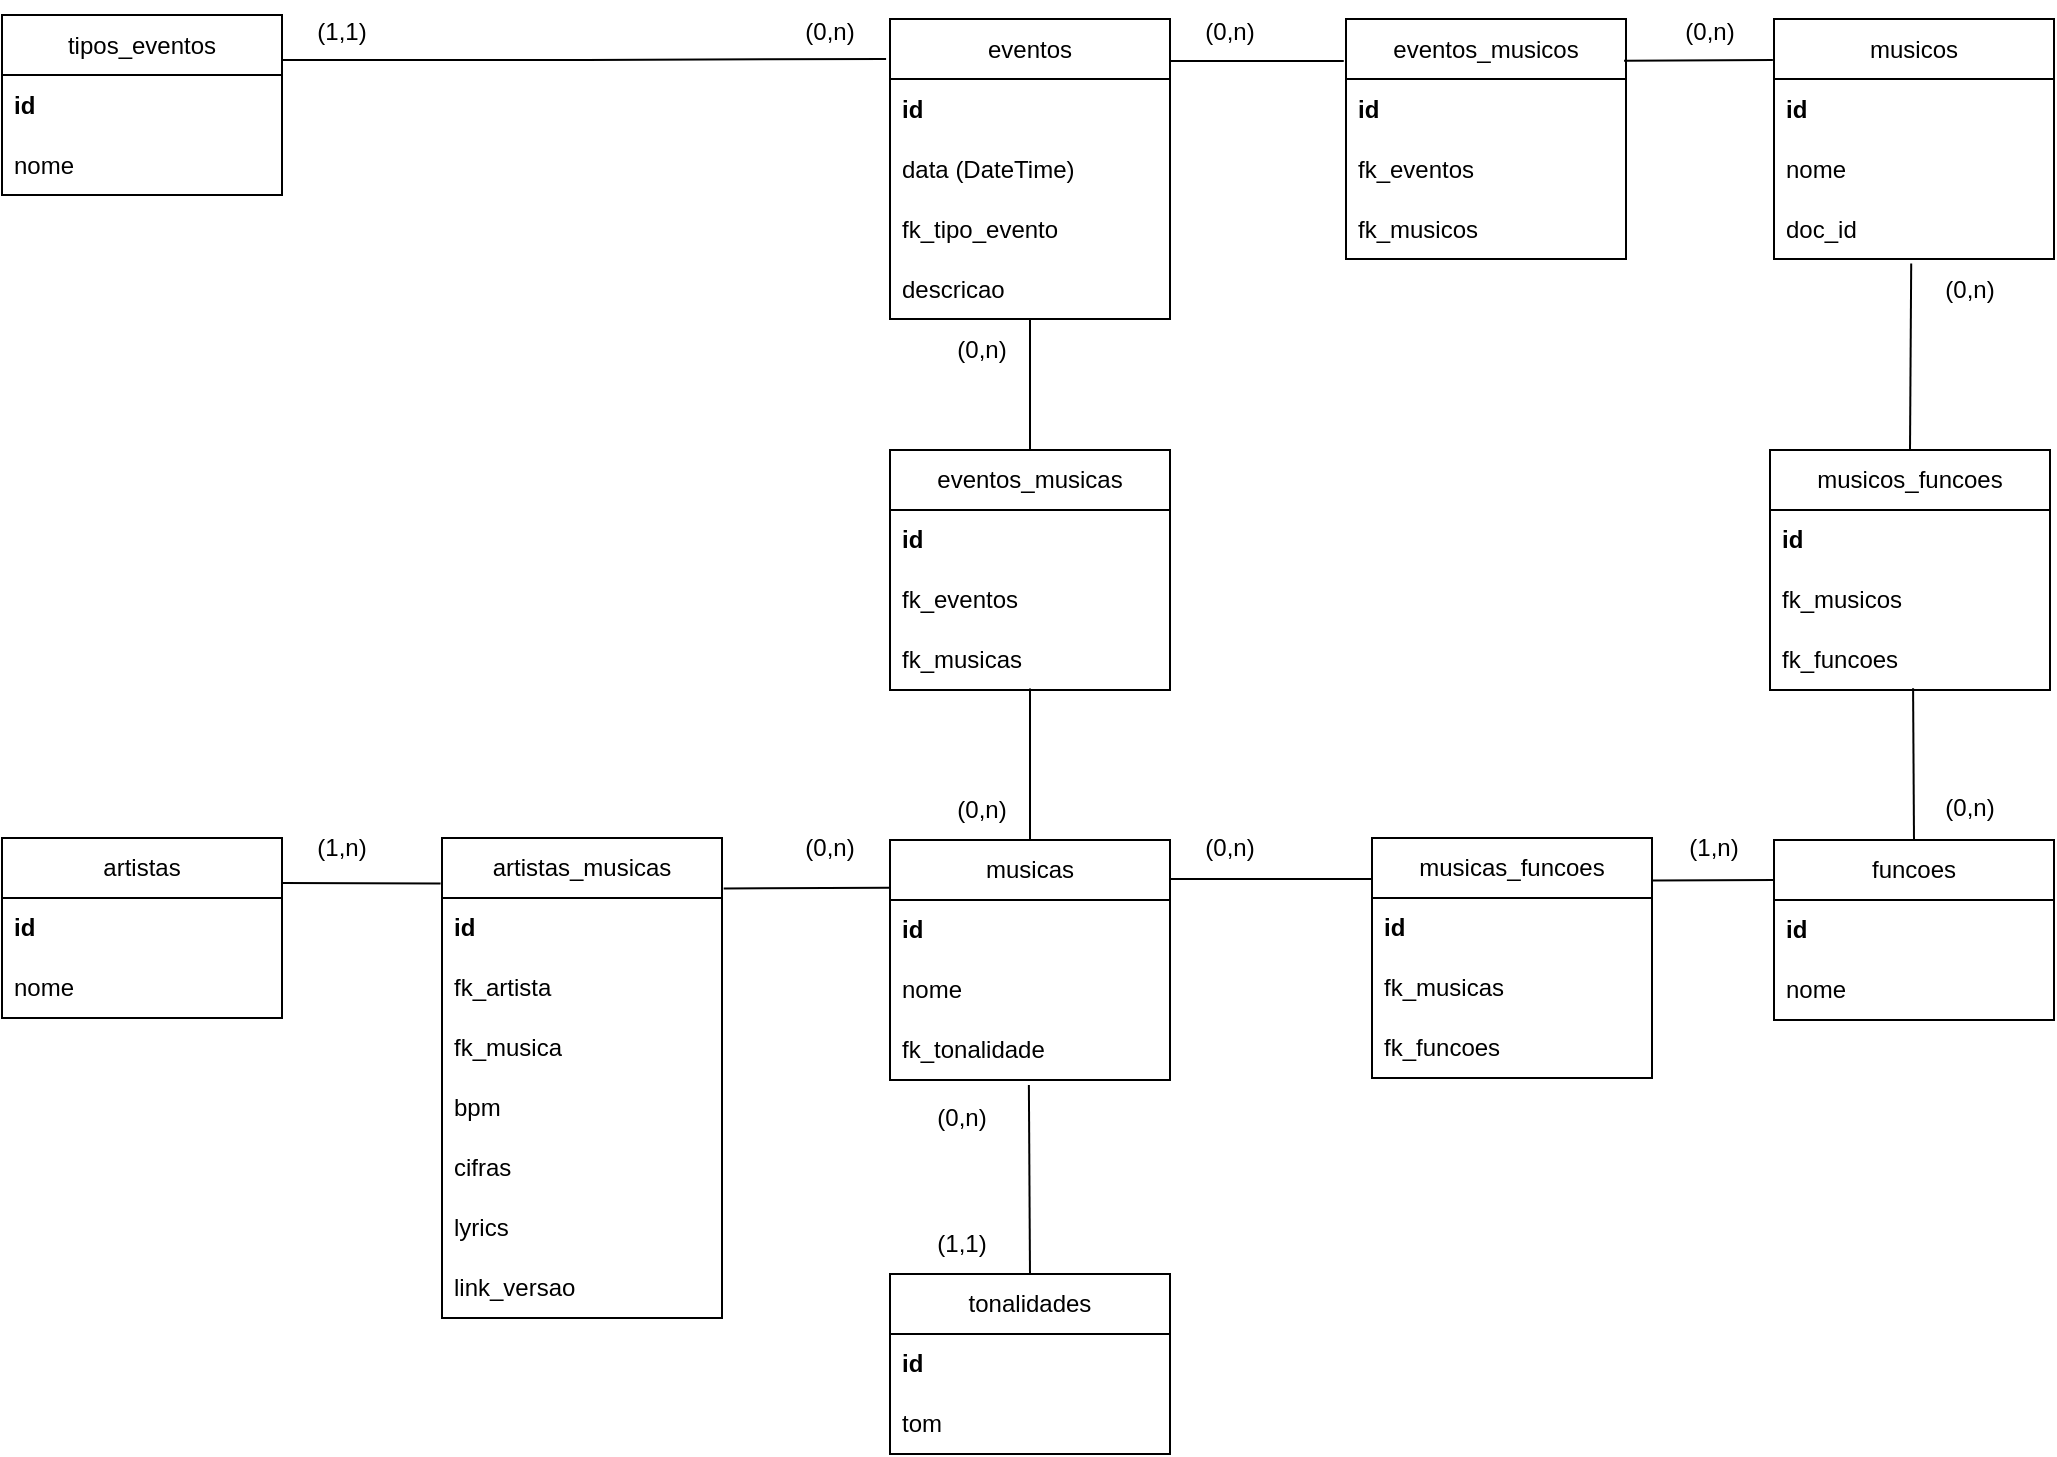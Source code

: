 <mxfile pages="4">
    <diagram name="MER_ver4" id="eujvrq_PeS3J3ftfPqxR">
        <mxGraphModel dx="2174" dy="928" grid="1" gridSize="10" guides="1" tooltips="1" connect="1" arrows="1" fold="1" page="1" pageScale="1" pageWidth="1169" pageHeight="827" math="0" shadow="0">
            <root>
                <mxCell id="3Fhdh68ZYhgmU5-VWTLy-0"/>
                <mxCell id="3Fhdh68ZYhgmU5-VWTLy-1" parent="3Fhdh68ZYhgmU5-VWTLy-0"/>
                <mxCell id="3Fhdh68ZYhgmU5-VWTLy-13" value="(1,1)" style="text;html=1;align=center;verticalAlign=middle;whiteSpace=wrap;rounded=0;" parent="3Fhdh68ZYhgmU5-VWTLy-1" vertex="1">
                    <mxGeometry x="553" y="685" width="60" height="30" as="geometry"/>
                </mxCell>
                <mxCell id="3Fhdh68ZYhgmU5-VWTLy-16" value="(1,n)" style="text;html=1;align=center;verticalAlign=middle;whiteSpace=wrap;rounded=0;" parent="3Fhdh68ZYhgmU5-VWTLy-1" vertex="1">
                    <mxGeometry x="243" y="487" width="60" height="30" as="geometry"/>
                </mxCell>
                <mxCell id="3Fhdh68ZYhgmU5-VWTLy-20" value="" style="group;" parent="3Fhdh68ZYhgmU5-VWTLy-1" vertex="1" connectable="0">
                    <mxGeometry x="553" y="622" width="60" height="30" as="geometry"/>
                </mxCell>
                <mxCell id="3Fhdh68ZYhgmU5-VWTLy-22" value="(0,n)" style="text;html=1;align=center;verticalAlign=middle;whiteSpace=wrap;rounded=0;" parent="3Fhdh68ZYhgmU5-VWTLy-20" vertex="1">
                    <mxGeometry width="60" height="30" as="geometry"/>
                </mxCell>
                <mxCell id="3Fhdh68ZYhgmU5-VWTLy-26" value="(0,n)" style="text;html=1;align=center;verticalAlign=middle;whiteSpace=wrap;rounded=0;" parent="3Fhdh68ZYhgmU5-VWTLy-1" vertex="1">
                    <mxGeometry x="687" y="487" width="60" height="30" as="geometry"/>
                </mxCell>
                <mxCell id="3Fhdh68ZYhgmU5-VWTLy-27" value="(1,n)" style="text;html=1;align=center;verticalAlign=middle;whiteSpace=wrap;rounded=0;" parent="3Fhdh68ZYhgmU5-VWTLy-1" vertex="1">
                    <mxGeometry x="929" y="487" width="60" height="30" as="geometry"/>
                </mxCell>
                <mxCell id="3Fhdh68ZYhgmU5-VWTLy-34" value="(0,n)" style="text;html=1;align=center;verticalAlign=middle;whiteSpace=wrap;rounded=0;container=0;" parent="3Fhdh68ZYhgmU5-VWTLy-1" vertex="1">
                    <mxGeometry x="927" y="78.5" width="60" height="30" as="geometry"/>
                </mxCell>
                <mxCell id="3Fhdh68ZYhgmU5-VWTLy-36" value="(0,n)" style="text;html=1;align=center;verticalAlign=middle;whiteSpace=wrap;rounded=0;" parent="3Fhdh68ZYhgmU5-VWTLy-1" vertex="1">
                    <mxGeometry x="1057" y="207.5" width="60" height="30" as="geometry"/>
                </mxCell>
                <mxCell id="3Fhdh68ZYhgmU5-VWTLy-40" value="(0,n)" style="text;html=1;align=center;verticalAlign=middle;whiteSpace=wrap;rounded=0;" parent="3Fhdh68ZYhgmU5-VWTLy-1" vertex="1">
                    <mxGeometry x="563" y="237.5" width="60" height="30" as="geometry"/>
                </mxCell>
                <mxCell id="3Fhdh68ZYhgmU5-VWTLy-41" value="(0,n)" style="text;html=1;align=center;verticalAlign=middle;whiteSpace=wrap;rounded=0;" parent="3Fhdh68ZYhgmU5-VWTLy-1" vertex="1">
                    <mxGeometry x="563" y="468" width="60" height="30" as="geometry"/>
                </mxCell>
                <mxCell id="3Fhdh68ZYhgmU5-VWTLy-42" value="(0,n)" style="text;html=1;align=center;verticalAlign=middle;whiteSpace=wrap;rounded=0;" parent="3Fhdh68ZYhgmU5-VWTLy-1" vertex="1">
                    <mxGeometry x="1057" y="467" width="60" height="30" as="geometry"/>
                </mxCell>
                <mxCell id="3Fhdh68ZYhgmU5-VWTLy-47" value="(1,1)" style="text;html=1;align=center;verticalAlign=middle;whiteSpace=wrap;rounded=0;" parent="3Fhdh68ZYhgmU5-VWTLy-1" vertex="1">
                    <mxGeometry x="243" y="78.5" width="60" height="30" as="geometry"/>
                </mxCell>
                <mxCell id="3Fhdh68ZYhgmU5-VWTLy-48" value="(0,n)" style="text;html=1;align=center;verticalAlign=middle;whiteSpace=wrap;rounded=0;" parent="3Fhdh68ZYhgmU5-VWTLy-1" vertex="1">
                    <mxGeometry x="487" y="78.5" width="60" height="30" as="geometry"/>
                </mxCell>
                <mxCell id="keDgH_HDW0-6vQzka-8k-0" value="tipos_eventos" style="swimlane;fontStyle=0;childLayout=stackLayout;horizontal=1;startSize=30;horizontalStack=0;resizeParent=1;resizeParentMax=0;resizeLast=0;collapsible=1;marginBottom=0;whiteSpace=wrap;html=1;" parent="3Fhdh68ZYhgmU5-VWTLy-1" vertex="1">
                    <mxGeometry x="103" y="85.5" width="140" height="90" as="geometry"/>
                </mxCell>
                <mxCell id="keDgH_HDW0-6vQzka-8k-1" value="&lt;b&gt;id&lt;/b&gt;" style="text;strokeColor=none;fillColor=none;align=left;verticalAlign=middle;spacingLeft=4;spacingRight=4;overflow=hidden;points=[[0,0.5],[1,0.5]];portConstraint=eastwest;rotatable=0;whiteSpace=wrap;html=1;" parent="keDgH_HDW0-6vQzka-8k-0" vertex="1">
                    <mxGeometry y="30" width="140" height="30" as="geometry"/>
                </mxCell>
                <mxCell id="keDgH_HDW0-6vQzka-8k-2" value="nome" style="text;strokeColor=none;fillColor=none;align=left;verticalAlign=middle;spacingLeft=4;spacingRight=4;overflow=hidden;points=[[0,0.5],[1,0.5]];portConstraint=eastwest;rotatable=0;whiteSpace=wrap;html=1;" parent="keDgH_HDW0-6vQzka-8k-0" vertex="1">
                    <mxGeometry y="60" width="140" height="30" as="geometry"/>
                </mxCell>
                <mxCell id="keDgH_HDW0-6vQzka-8k-5" value="eventos" style="swimlane;fontStyle=0;childLayout=stackLayout;horizontal=1;startSize=30;horizontalStack=0;resizeParent=1;resizeParentMax=0;resizeLast=0;collapsible=1;marginBottom=0;whiteSpace=wrap;html=1;" parent="3Fhdh68ZYhgmU5-VWTLy-1" vertex="1">
                    <mxGeometry x="547" y="87.5" width="140" height="150" as="geometry"/>
                </mxCell>
                <mxCell id="keDgH_HDW0-6vQzka-8k-6" value="&lt;b&gt;id&lt;/b&gt;" style="text;strokeColor=none;fillColor=none;align=left;verticalAlign=middle;spacingLeft=4;spacingRight=4;overflow=hidden;points=[[0,0.5],[1,0.5]];portConstraint=eastwest;rotatable=0;whiteSpace=wrap;html=1;" parent="keDgH_HDW0-6vQzka-8k-5" vertex="1">
                    <mxGeometry y="30" width="140" height="30" as="geometry"/>
                </mxCell>
                <mxCell id="keDgH_HDW0-6vQzka-8k-7" value="data (DateTime)" style="text;strokeColor=none;fillColor=none;align=left;verticalAlign=middle;spacingLeft=4;spacingRight=4;overflow=hidden;points=[[0,0.5],[1,0.5]];portConstraint=eastwest;rotatable=0;whiteSpace=wrap;html=1;" parent="keDgH_HDW0-6vQzka-8k-5" vertex="1">
                    <mxGeometry y="60" width="140" height="30" as="geometry"/>
                </mxCell>
                <mxCell id="keDgH_HDW0-6vQzka-8k-8" value="fk_tipo_evento" style="text;strokeColor=none;fillColor=none;align=left;verticalAlign=middle;spacingLeft=4;spacingRight=4;overflow=hidden;points=[[0,0.5],[1,0.5]];portConstraint=eastwest;rotatable=0;whiteSpace=wrap;html=1;" parent="keDgH_HDW0-6vQzka-8k-5" vertex="1">
                    <mxGeometry y="90" width="140" height="30" as="geometry"/>
                </mxCell>
                <mxCell id="keDgH_HDW0-6vQzka-8k-11" value="descricao" style="text;strokeColor=none;fillColor=none;align=left;verticalAlign=middle;spacingLeft=4;spacingRight=4;overflow=hidden;points=[[0,0.5],[1,0.5]];portConstraint=eastwest;rotatable=0;whiteSpace=wrap;html=1;" parent="keDgH_HDW0-6vQzka-8k-5" vertex="1">
                    <mxGeometry y="120" width="140" height="30" as="geometry"/>
                </mxCell>
                <mxCell id="keDgH_HDW0-6vQzka-8k-10" style="edgeStyle=orthogonalEdgeStyle;rounded=0;orthogonalLoop=1;jettySize=auto;html=1;exitX=1;exitY=0.25;exitDx=0;exitDy=0;entryX=-0.014;entryY=0.133;entryDx=0;entryDy=0;entryPerimeter=0;endArrow=none;startFill=0;" parent="3Fhdh68ZYhgmU5-VWTLy-1" source="keDgH_HDW0-6vQzka-8k-0" target="keDgH_HDW0-6vQzka-8k-5" edge="1">
                    <mxGeometry relative="1" as="geometry"/>
                </mxCell>
                <mxCell id="keDgH_HDW0-6vQzka-8k-12" value="artistas" style="swimlane;fontStyle=0;childLayout=stackLayout;horizontal=1;startSize=30;horizontalStack=0;resizeParent=1;resizeParentMax=0;resizeLast=0;collapsible=1;marginBottom=0;whiteSpace=wrap;html=1;" parent="3Fhdh68ZYhgmU5-VWTLy-1" vertex="1">
                    <mxGeometry x="103" y="497" width="140" height="90" as="geometry"/>
                </mxCell>
                <mxCell id="keDgH_HDW0-6vQzka-8k-13" value="&lt;b&gt;id&lt;/b&gt;" style="text;strokeColor=none;fillColor=none;align=left;verticalAlign=middle;spacingLeft=4;spacingRight=4;overflow=hidden;points=[[0,0.5],[1,0.5]];portConstraint=eastwest;rotatable=0;whiteSpace=wrap;html=1;" parent="keDgH_HDW0-6vQzka-8k-12" vertex="1">
                    <mxGeometry y="30" width="140" height="30" as="geometry"/>
                </mxCell>
                <mxCell id="keDgH_HDW0-6vQzka-8k-14" value="nome" style="text;strokeColor=none;fillColor=none;align=left;verticalAlign=middle;spacingLeft=4;spacingRight=4;overflow=hidden;points=[[0,0.5],[1,0.5]];portConstraint=eastwest;rotatable=0;whiteSpace=wrap;html=1;" parent="keDgH_HDW0-6vQzka-8k-12" vertex="1">
                    <mxGeometry y="60" width="140" height="30" as="geometry"/>
                </mxCell>
                <mxCell id="keDgH_HDW0-6vQzka-8k-17" value="artistas_musicas" style="swimlane;fontStyle=0;childLayout=stackLayout;horizontal=1;startSize=30;horizontalStack=0;resizeParent=1;resizeParentMax=0;resizeLast=0;collapsible=1;marginBottom=0;whiteSpace=wrap;html=1;" parent="3Fhdh68ZYhgmU5-VWTLy-1" vertex="1">
                    <mxGeometry x="323" y="497" width="140" height="240" as="geometry"/>
                </mxCell>
                <mxCell id="keDgH_HDW0-6vQzka-8k-18" value="&lt;b&gt;id&lt;/b&gt;" style="text;strokeColor=none;fillColor=none;align=left;verticalAlign=middle;spacingLeft=4;spacingRight=4;overflow=hidden;points=[[0,0.5],[1,0.5]];portConstraint=eastwest;rotatable=0;whiteSpace=wrap;html=1;" parent="keDgH_HDW0-6vQzka-8k-17" vertex="1">
                    <mxGeometry y="30" width="140" height="30" as="geometry"/>
                </mxCell>
                <mxCell id="keDgH_HDW0-6vQzka-8k-19" value="fk_artista" style="text;strokeColor=none;fillColor=none;align=left;verticalAlign=middle;spacingLeft=4;spacingRight=4;overflow=hidden;points=[[0,0.5],[1,0.5]];portConstraint=eastwest;rotatable=0;whiteSpace=wrap;html=1;" parent="keDgH_HDW0-6vQzka-8k-17" vertex="1">
                    <mxGeometry y="60" width="140" height="30" as="geometry"/>
                </mxCell>
                <mxCell id="13" value="fk_musica" style="text;strokeColor=none;fillColor=none;align=left;verticalAlign=middle;spacingLeft=4;spacingRight=4;overflow=hidden;points=[[0,0.5],[1,0.5]];portConstraint=eastwest;rotatable=0;whiteSpace=wrap;html=1;" vertex="1" parent="keDgH_HDW0-6vQzka-8k-17">
                    <mxGeometry y="90" width="140" height="30" as="geometry"/>
                </mxCell>
                <mxCell id="keDgH_HDW0-6vQzka-8k-20" value="bpm" style="text;strokeColor=none;fillColor=none;align=left;verticalAlign=middle;spacingLeft=4;spacingRight=4;overflow=hidden;points=[[0,0.5],[1,0.5]];portConstraint=eastwest;rotatable=0;whiteSpace=wrap;html=1;" parent="keDgH_HDW0-6vQzka-8k-17" vertex="1">
                    <mxGeometry y="120" width="140" height="30" as="geometry"/>
                </mxCell>
                <mxCell id="15" value="cifras" style="text;strokeColor=none;fillColor=none;align=left;verticalAlign=middle;spacingLeft=4;spacingRight=4;overflow=hidden;points=[[0,0.5],[1,0.5]];portConstraint=eastwest;rotatable=0;whiteSpace=wrap;html=1;" vertex="1" parent="keDgH_HDW0-6vQzka-8k-17">
                    <mxGeometry y="150" width="140" height="30" as="geometry"/>
                </mxCell>
                <mxCell id="16" value="lyrics" style="text;strokeColor=none;fillColor=none;align=left;verticalAlign=middle;spacingLeft=4;spacingRight=4;overflow=hidden;points=[[0,0.5],[1,0.5]];portConstraint=eastwest;rotatable=0;whiteSpace=wrap;html=1;" vertex="1" parent="keDgH_HDW0-6vQzka-8k-17">
                    <mxGeometry y="180" width="140" height="30" as="geometry"/>
                </mxCell>
                <mxCell id="17" value="link_versao" style="text;strokeColor=none;fillColor=none;align=left;verticalAlign=middle;spacingLeft=4;spacingRight=4;overflow=hidden;points=[[0,0.5],[1,0.5]];portConstraint=eastwest;rotatable=0;whiteSpace=wrap;html=1;" vertex="1" parent="keDgH_HDW0-6vQzka-8k-17">
                    <mxGeometry y="210" width="140" height="30" as="geometry"/>
                </mxCell>
                <mxCell id="0" value="musicas" style="swimlane;fontStyle=0;childLayout=stackLayout;horizontal=1;startSize=30;horizontalStack=0;resizeParent=1;resizeParentMax=0;resizeLast=0;collapsible=1;marginBottom=0;whiteSpace=wrap;html=1;" vertex="1" parent="3Fhdh68ZYhgmU5-VWTLy-1">
                    <mxGeometry x="547" y="498" width="140" height="120" as="geometry"/>
                </mxCell>
                <mxCell id="1" value="&lt;b&gt;id&lt;/b&gt;" style="text;strokeColor=none;fillColor=none;align=left;verticalAlign=middle;spacingLeft=4;spacingRight=4;overflow=hidden;points=[[0,0.5],[1,0.5]];portConstraint=eastwest;rotatable=0;whiteSpace=wrap;html=1;" vertex="1" parent="0">
                    <mxGeometry y="30" width="140" height="30" as="geometry"/>
                </mxCell>
                <mxCell id="2" value="nome" style="text;strokeColor=none;fillColor=none;align=left;verticalAlign=middle;spacingLeft=4;spacingRight=4;overflow=hidden;points=[[0,0.5],[1,0.5]];portConstraint=eastwest;rotatable=0;whiteSpace=wrap;html=1;" vertex="1" parent="0">
                    <mxGeometry y="60" width="140" height="30" as="geometry"/>
                </mxCell>
                <mxCell id="3" value="fk_tonalidade" style="text;strokeColor=none;fillColor=none;align=left;verticalAlign=middle;spacingLeft=4;spacingRight=4;overflow=hidden;points=[[0,0.5],[1,0.5]];portConstraint=eastwest;rotatable=0;whiteSpace=wrap;html=1;" vertex="1" parent="0">
                    <mxGeometry y="90" width="140" height="30" as="geometry"/>
                </mxCell>
                <mxCell id="4" value="" style="endArrow=none;html=1;exitX=1.006;exitY=0.105;exitDx=0;exitDy=0;exitPerimeter=0;entryX=0.001;entryY=0.199;entryDx=0;entryDy=0;entryPerimeter=0;" edge="1" parent="3Fhdh68ZYhgmU5-VWTLy-1" source="keDgH_HDW0-6vQzka-8k-17" target="0">
                    <mxGeometry width="50" height="50" relative="1" as="geometry">
                        <mxPoint x="493" y="532" as="sourcePoint"/>
                        <mxPoint x="543" y="482" as="targetPoint"/>
                    </mxGeometry>
                </mxCell>
                <mxCell id="3Fhdh68ZYhgmU5-VWTLy-19" value="(0,n)" style="text;html=1;align=center;verticalAlign=middle;whiteSpace=wrap;rounded=0;" parent="3Fhdh68ZYhgmU5-VWTLy-1" vertex="1">
                    <mxGeometry x="487" y="487" width="60" height="30" as="geometry"/>
                </mxCell>
                <mxCell id="5" value="eventos_musicas" style="swimlane;fontStyle=0;childLayout=stackLayout;horizontal=1;startSize=30;horizontalStack=0;resizeParent=1;resizeParentMax=0;resizeLast=0;collapsible=1;marginBottom=0;whiteSpace=wrap;html=1;" vertex="1" parent="3Fhdh68ZYhgmU5-VWTLy-1">
                    <mxGeometry x="547" y="303" width="140" height="120" as="geometry"/>
                </mxCell>
                <mxCell id="6" value="&lt;b&gt;id&lt;/b&gt;" style="text;strokeColor=none;fillColor=none;align=left;verticalAlign=middle;spacingLeft=4;spacingRight=4;overflow=hidden;points=[[0,0.5],[1,0.5]];portConstraint=eastwest;rotatable=0;whiteSpace=wrap;html=1;" vertex="1" parent="5">
                    <mxGeometry y="30" width="140" height="30" as="geometry"/>
                </mxCell>
                <mxCell id="7" value="fk_eventos" style="text;strokeColor=none;fillColor=none;align=left;verticalAlign=middle;spacingLeft=4;spacingRight=4;overflow=hidden;points=[[0,0.5],[1,0.5]];portConstraint=eastwest;rotatable=0;whiteSpace=wrap;html=1;" vertex="1" parent="5">
                    <mxGeometry y="60" width="140" height="30" as="geometry"/>
                </mxCell>
                <mxCell id="8" value="fk_musicas" style="text;strokeColor=none;fillColor=none;align=left;verticalAlign=middle;spacingLeft=4;spacingRight=4;overflow=hidden;points=[[0,0.5],[1,0.5]];portConstraint=eastwest;rotatable=0;whiteSpace=wrap;html=1;" vertex="1" parent="5">
                    <mxGeometry y="90" width="140" height="30" as="geometry"/>
                </mxCell>
                <mxCell id="10" value="" style="endArrow=none;html=1;exitX=0.5;exitY=0;exitDx=0;exitDy=0;entryX=0.5;entryY=1;entryDx=0;entryDy=0;" edge="1" parent="3Fhdh68ZYhgmU5-VWTLy-1" source="5" target="keDgH_HDW0-6vQzka-8k-5">
                    <mxGeometry width="50" height="50" relative="1" as="geometry">
                        <mxPoint x="503" y="284" as="sourcePoint"/>
                        <mxPoint x="617" y="242" as="targetPoint"/>
                    </mxGeometry>
                </mxCell>
                <mxCell id="12" value="" style="endArrow=none;html=1;exitX=0.5;exitY=0;exitDx=0;exitDy=0;entryX=0.5;entryY=0.973;entryDx=0;entryDy=0;entryPerimeter=0;" edge="1" parent="3Fhdh68ZYhgmU5-VWTLy-1" source="0" target="8">
                    <mxGeometry width="50" height="50" relative="1" as="geometry">
                        <mxPoint x="492" y="472.5" as="sourcePoint"/>
                        <mxPoint x="618" y="392" as="targetPoint"/>
                    </mxGeometry>
                </mxCell>
                <mxCell id="14" value="" style="endArrow=none;html=1;exitX=1;exitY=0.25;exitDx=0;exitDy=0;entryX=-0.005;entryY=0.095;entryDx=0;entryDy=0;entryPerimeter=0;" edge="1" parent="3Fhdh68ZYhgmU5-VWTLy-1" source="keDgH_HDW0-6vQzka-8k-12" target="keDgH_HDW0-6vQzka-8k-17">
                    <mxGeometry width="50" height="50" relative="1" as="geometry">
                        <mxPoint x="266" y="562" as="sourcePoint"/>
                        <mxPoint x="321" y="521" as="targetPoint"/>
                    </mxGeometry>
                </mxCell>
                <mxCell id="18" value="tonalidades" style="swimlane;fontStyle=0;childLayout=stackLayout;horizontal=1;startSize=30;horizontalStack=0;resizeParent=1;resizeParentMax=0;resizeLast=0;collapsible=1;marginBottom=0;whiteSpace=wrap;html=1;" vertex="1" parent="3Fhdh68ZYhgmU5-VWTLy-1">
                    <mxGeometry x="547" y="715" width="140" height="90" as="geometry"/>
                </mxCell>
                <mxCell id="19" value="&lt;b&gt;id&lt;/b&gt;" style="text;strokeColor=none;fillColor=none;align=left;verticalAlign=middle;spacingLeft=4;spacingRight=4;overflow=hidden;points=[[0,0.5],[1,0.5]];portConstraint=eastwest;rotatable=0;whiteSpace=wrap;html=1;" vertex="1" parent="18">
                    <mxGeometry y="30" width="140" height="30" as="geometry"/>
                </mxCell>
                <mxCell id="20" value="tom" style="text;strokeColor=none;fillColor=none;align=left;verticalAlign=middle;spacingLeft=4;spacingRight=4;overflow=hidden;points=[[0,0.5],[1,0.5]];portConstraint=eastwest;rotatable=0;whiteSpace=wrap;html=1;" vertex="1" parent="18">
                    <mxGeometry y="60" width="140" height="30" as="geometry"/>
                </mxCell>
                <mxCell id="22" value="" style="endArrow=none;html=1;entryX=0.496;entryY=1.084;entryDx=0;entryDy=0;entryPerimeter=0;exitX=0.5;exitY=0;exitDx=0;exitDy=0;" edge="1" parent="3Fhdh68ZYhgmU5-VWTLy-1" source="18" target="3">
                    <mxGeometry width="50" height="50" relative="1" as="geometry">
                        <mxPoint x="563" y="692" as="sourcePoint"/>
                        <mxPoint x="613" y="642" as="targetPoint"/>
                    </mxGeometry>
                </mxCell>
                <mxCell id="23" value="musicas_funcoes" style="swimlane;fontStyle=0;childLayout=stackLayout;horizontal=1;startSize=30;horizontalStack=0;resizeParent=1;resizeParentMax=0;resizeLast=0;collapsible=1;marginBottom=0;whiteSpace=wrap;html=1;" vertex="1" parent="3Fhdh68ZYhgmU5-VWTLy-1">
                    <mxGeometry x="788" y="497" width="140" height="120" as="geometry"/>
                </mxCell>
                <mxCell id="24" value="&lt;b&gt;id&lt;/b&gt;" style="text;strokeColor=none;fillColor=none;align=left;verticalAlign=middle;spacingLeft=4;spacingRight=4;overflow=hidden;points=[[0,0.5],[1,0.5]];portConstraint=eastwest;rotatable=0;whiteSpace=wrap;html=1;" vertex="1" parent="23">
                    <mxGeometry y="30" width="140" height="30" as="geometry"/>
                </mxCell>
                <mxCell id="25" value="fk_musicas" style="text;strokeColor=none;fillColor=none;align=left;verticalAlign=middle;spacingLeft=4;spacingRight=4;overflow=hidden;points=[[0,0.5],[1,0.5]];portConstraint=eastwest;rotatable=0;whiteSpace=wrap;html=1;" vertex="1" parent="23">
                    <mxGeometry y="60" width="140" height="30" as="geometry"/>
                </mxCell>
                <mxCell id="26" value="fk_funcoes" style="text;strokeColor=none;fillColor=none;align=left;verticalAlign=middle;spacingLeft=4;spacingRight=4;overflow=hidden;points=[[0,0.5],[1,0.5]];portConstraint=eastwest;rotatable=0;whiteSpace=wrap;html=1;" vertex="1" parent="23">
                    <mxGeometry y="90" width="140" height="30" as="geometry"/>
                </mxCell>
                <mxCell id="27" value="funcoes" style="swimlane;fontStyle=0;childLayout=stackLayout;horizontal=1;startSize=30;horizontalStack=0;resizeParent=1;resizeParentMax=0;resizeLast=0;collapsible=1;marginBottom=0;whiteSpace=wrap;html=1;" vertex="1" parent="3Fhdh68ZYhgmU5-VWTLy-1">
                    <mxGeometry x="989" y="498" width="140" height="90" as="geometry"/>
                </mxCell>
                <mxCell id="28" value="&lt;b&gt;id&lt;/b&gt;" style="text;strokeColor=none;fillColor=none;align=left;verticalAlign=middle;spacingLeft=4;spacingRight=4;overflow=hidden;points=[[0,0.5],[1,0.5]];portConstraint=eastwest;rotatable=0;whiteSpace=wrap;html=1;" vertex="1" parent="27">
                    <mxGeometry y="30" width="140" height="30" as="geometry"/>
                </mxCell>
                <mxCell id="29" value="nome" style="text;strokeColor=none;fillColor=none;align=left;verticalAlign=middle;spacingLeft=4;spacingRight=4;overflow=hidden;points=[[0,0.5],[1,0.5]];portConstraint=eastwest;rotatable=0;whiteSpace=wrap;html=1;" vertex="1" parent="27">
                    <mxGeometry y="60" width="140" height="30" as="geometry"/>
                </mxCell>
                <mxCell id="31" value="" style="endArrow=none;html=1;exitX=0.999;exitY=0.162;exitDx=0;exitDy=0;exitPerimeter=0;entryX=0.003;entryY=0.171;entryDx=0;entryDy=0;entryPerimeter=0;" edge="1" parent="3Fhdh68ZYhgmU5-VWTLy-1" source="0" target="23">
                    <mxGeometry width="50" height="50" relative="1" as="geometry">
                        <mxPoint x="707" y="568" as="sourcePoint"/>
                        <mxPoint x="757" y="518" as="targetPoint"/>
                    </mxGeometry>
                </mxCell>
                <mxCell id="32" value="" style="endArrow=none;html=1;exitX=0.999;exitY=0.177;exitDx=0;exitDy=0;exitPerimeter=0;entryX=0.001;entryY=0.222;entryDx=0;entryDy=0;entryPerimeter=0;" edge="1" parent="3Fhdh68ZYhgmU5-VWTLy-1" source="23" target="27">
                    <mxGeometry width="50" height="50" relative="1" as="geometry">
                        <mxPoint x="909" y="517" as="sourcePoint"/>
                        <mxPoint x="959" y="467" as="targetPoint"/>
                    </mxGeometry>
                </mxCell>
                <mxCell id="33" value="eventos_musicos" style="swimlane;fontStyle=0;childLayout=stackLayout;horizontal=1;startSize=30;horizontalStack=0;resizeParent=1;resizeParentMax=0;resizeLast=0;collapsible=1;marginBottom=0;whiteSpace=wrap;html=1;" vertex="1" parent="3Fhdh68ZYhgmU5-VWTLy-1">
                    <mxGeometry x="775" y="87.5" width="140" height="120" as="geometry"/>
                </mxCell>
                <mxCell id="34" value="&lt;b&gt;id&lt;/b&gt;" style="text;strokeColor=none;fillColor=none;align=left;verticalAlign=middle;spacingLeft=4;spacingRight=4;overflow=hidden;points=[[0,0.5],[1,0.5]];portConstraint=eastwest;rotatable=0;whiteSpace=wrap;html=1;" vertex="1" parent="33">
                    <mxGeometry y="30" width="140" height="30" as="geometry"/>
                </mxCell>
                <mxCell id="35" value="fk_eventos" style="text;strokeColor=none;fillColor=none;align=left;verticalAlign=middle;spacingLeft=4;spacingRight=4;overflow=hidden;points=[[0,0.5],[1,0.5]];portConstraint=eastwest;rotatable=0;whiteSpace=wrap;html=1;" vertex="1" parent="33">
                    <mxGeometry y="60" width="140" height="30" as="geometry"/>
                </mxCell>
                <mxCell id="36" value="fk_musicos" style="text;strokeColor=none;fillColor=none;align=left;verticalAlign=middle;spacingLeft=4;spacingRight=4;overflow=hidden;points=[[0,0.5],[1,0.5]];portConstraint=eastwest;rotatable=0;whiteSpace=wrap;html=1;" vertex="1" parent="33">
                    <mxGeometry y="90" width="140" height="30" as="geometry"/>
                </mxCell>
                <mxCell id="38" value="musicos" style="swimlane;fontStyle=0;childLayout=stackLayout;horizontal=1;startSize=30;horizontalStack=0;resizeParent=1;resizeParentMax=0;resizeLast=0;collapsible=1;marginBottom=0;whiteSpace=wrap;html=1;" vertex="1" parent="3Fhdh68ZYhgmU5-VWTLy-1">
                    <mxGeometry x="989" y="87.5" width="140" height="120" as="geometry"/>
                </mxCell>
                <mxCell id="39" value="&lt;b&gt;id&lt;/b&gt;" style="text;strokeColor=none;fillColor=none;align=left;verticalAlign=middle;spacingLeft=4;spacingRight=4;overflow=hidden;points=[[0,0.5],[1,0.5]];portConstraint=eastwest;rotatable=0;whiteSpace=wrap;html=1;" vertex="1" parent="38">
                    <mxGeometry y="30" width="140" height="30" as="geometry"/>
                </mxCell>
                <mxCell id="40" value="nome" style="text;strokeColor=none;fillColor=none;align=left;verticalAlign=middle;spacingLeft=4;spacingRight=4;overflow=hidden;points=[[0,0.5],[1,0.5]];portConstraint=eastwest;rotatable=0;whiteSpace=wrap;html=1;" vertex="1" parent="38">
                    <mxGeometry y="60" width="140" height="30" as="geometry"/>
                </mxCell>
                <mxCell id="41" value="doc_id" style="text;strokeColor=none;fillColor=none;align=left;verticalAlign=middle;spacingLeft=4;spacingRight=4;overflow=hidden;points=[[0,0.5],[1,0.5]];portConstraint=eastwest;rotatable=0;whiteSpace=wrap;html=1;" vertex="1" parent="38">
                    <mxGeometry y="90" width="140" height="30" as="geometry"/>
                </mxCell>
                <mxCell id="3Fhdh68ZYhgmU5-VWTLy-39" value="(0,n)" style="text;html=1;align=center;verticalAlign=middle;whiteSpace=wrap;rounded=0;" parent="3Fhdh68ZYhgmU5-VWTLy-1" vertex="1">
                    <mxGeometry x="687" y="78.5" width="60" height="30" as="geometry"/>
                </mxCell>
                <mxCell id="42" value="" style="endArrow=none;html=1;exitX=0;exitY=1;exitDx=0;exitDy=0;entryX=-0.008;entryY=0.175;entryDx=0;entryDy=0;entryPerimeter=0;" edge="1" parent="3Fhdh68ZYhgmU5-VWTLy-1" source="3Fhdh68ZYhgmU5-VWTLy-39" target="33">
                    <mxGeometry width="50" height="50" relative="1" as="geometry">
                        <mxPoint x="687" y="187.5" as="sourcePoint"/>
                        <mxPoint x="737" y="137.5" as="targetPoint"/>
                    </mxGeometry>
                </mxCell>
                <mxCell id="43" value="" style="endArrow=none;html=1;exitX=0.993;exitY=0.174;exitDx=0;exitDy=0;exitPerimeter=0;entryX=-0.004;entryY=0.171;entryDx=0;entryDy=0;entryPerimeter=0;" edge="1" parent="3Fhdh68ZYhgmU5-VWTLy-1" source="33" target="38">
                    <mxGeometry width="50" height="50" relative="1" as="geometry">
                        <mxPoint x="899" y="87.5" as="sourcePoint"/>
                        <mxPoint x="949" y="37.5" as="targetPoint"/>
                    </mxGeometry>
                </mxCell>
                <mxCell id="44" value="musicos_funcoes" style="swimlane;fontStyle=0;childLayout=stackLayout;horizontal=1;startSize=30;horizontalStack=0;resizeParent=1;resizeParentMax=0;resizeLast=0;collapsible=1;marginBottom=0;whiteSpace=wrap;html=1;" vertex="1" parent="3Fhdh68ZYhgmU5-VWTLy-1">
                    <mxGeometry x="987" y="303" width="140" height="120" as="geometry"/>
                </mxCell>
                <mxCell id="45" value="&lt;b&gt;id&lt;/b&gt;" style="text;strokeColor=none;fillColor=none;align=left;verticalAlign=middle;spacingLeft=4;spacingRight=4;overflow=hidden;points=[[0,0.5],[1,0.5]];portConstraint=eastwest;rotatable=0;whiteSpace=wrap;html=1;" vertex="1" parent="44">
                    <mxGeometry y="30" width="140" height="30" as="geometry"/>
                </mxCell>
                <mxCell id="46" value="fk_musicos" style="text;strokeColor=none;fillColor=none;align=left;verticalAlign=middle;spacingLeft=4;spacingRight=4;overflow=hidden;points=[[0,0.5],[1,0.5]];portConstraint=eastwest;rotatable=0;whiteSpace=wrap;html=1;" vertex="1" parent="44">
                    <mxGeometry y="60" width="140" height="30" as="geometry"/>
                </mxCell>
                <mxCell id="47" value="fk_funcoes" style="text;strokeColor=none;fillColor=none;align=left;verticalAlign=middle;spacingLeft=4;spacingRight=4;overflow=hidden;points=[[0,0.5],[1,0.5]];portConstraint=eastwest;rotatable=0;whiteSpace=wrap;html=1;" vertex="1" parent="44">
                    <mxGeometry y="90" width="140" height="30" as="geometry"/>
                </mxCell>
                <mxCell id="48" value="" style="endArrow=none;html=1;entryX=0.49;entryY=1.076;entryDx=0;entryDy=0;entryPerimeter=0;exitX=0.5;exitY=0;exitDx=0;exitDy=0;" edge="1" parent="3Fhdh68ZYhgmU5-VWTLy-1" source="44" target="41">
                    <mxGeometry width="50" height="50" relative="1" as="geometry">
                        <mxPoint x="909" y="317.5" as="sourcePoint"/>
                        <mxPoint x="959" y="267.5" as="targetPoint"/>
                    </mxGeometry>
                </mxCell>
                <mxCell id="49" value="" style="endArrow=none;html=1;entryX=0.511;entryY=0.97;entryDx=0;entryDy=0;entryPerimeter=0;exitX=0.5;exitY=0;exitDx=0;exitDy=0;" edge="1" parent="3Fhdh68ZYhgmU5-VWTLy-1" source="27" target="47">
                    <mxGeometry width="50" height="50" relative="1" as="geometry">
                        <mxPoint x="879" y="468" as="sourcePoint"/>
                        <mxPoint x="929" y="418" as="targetPoint"/>
                    </mxGeometry>
                </mxCell>
            </root>
        </mxGraphModel>
    </diagram>
    <diagram name="MER_ver3" id="PspEnpLN4uV9ZOp_XvrY">
        <mxGraphModel dx="1434" dy="744" grid="1" gridSize="10" guides="1" tooltips="1" connect="1" arrows="1" fold="1" page="1" pageScale="1" pageWidth="827" pageHeight="1169" math="0" shadow="0">
            <root>
                <mxCell id="5YsJFOS2C-EcRoHomSBd-0"/>
                <mxCell id="5YsJFOS2C-EcRoHomSBd-1" parent="5YsJFOS2C-EcRoHomSBd-0"/>
                <mxCell id="5YsJFOS2C-EcRoHomSBd-2" value="MÚSICAS" style="rounded=0;whiteSpace=wrap;html=1;" vertex="1" parent="5YsJFOS2C-EcRoHomSBd-1">
                    <mxGeometry x="358" y="590" width="120" height="60" as="geometry"/>
                </mxCell>
                <mxCell id="5YsJFOS2C-EcRoHomSBd-3" value="auxilia" style="rhombus;whiteSpace=wrap;html=1;" vertex="1" parent="5YsJFOS2C-EcRoHomSBd-1">
                    <mxGeometry x="548" y="324" width="100" height="90" as="geometry"/>
                </mxCell>
                <mxCell id="5YsJFOS2C-EcRoHomSBd-4" value="ARTISTA" style="rounded=0;whiteSpace=wrap;html=1;" vertex="1" parent="5YsJFOS2C-EcRoHomSBd-1">
                    <mxGeometry x="18" y="585" width="120" height="60" as="geometry"/>
                </mxCell>
                <mxCell id="5YsJFOS2C-EcRoHomSBd-5" value="FUNÇÃO" style="rounded=0;whiteSpace=wrap;html=1;" vertex="1" parent="5YsJFOS2C-EcRoHomSBd-1">
                    <mxGeometry x="692" y="590" width="120" height="60" as="geometry"/>
                </mxCell>
                <mxCell id="5YsJFOS2C-EcRoHomSBd-6" value="" style="endArrow=none;html=1;rounded=0;exitX=1;exitY=0.5;exitDx=0;exitDy=0;entryX=0;entryY=0.5;entryDx=0;entryDy=0;edgeStyle=orthogonalEdgeStyle;elbow=vertical;" edge="1" parent="5YsJFOS2C-EcRoHomSBd-1" source="5YsJFOS2C-EcRoHomSBd-38" target="5YsJFOS2C-EcRoHomSBd-3">
                    <mxGeometry width="50" height="50" relative="1" as="geometry">
                        <mxPoint x="578" y="534" as="sourcePoint"/>
                        <mxPoint x="628" y="484" as="targetPoint"/>
                    </mxGeometry>
                </mxCell>
                <mxCell id="5YsJFOS2C-EcRoHomSBd-7" style="edgeStyle=orthogonalEdgeStyle;rounded=0;orthogonalLoop=1;jettySize=auto;html=1;exitX=1;exitY=0.5;exitDx=0;exitDy=0;entryX=-0.005;entryY=0.586;entryDx=0;entryDy=0;endArrow=none;startFill=0;entryPerimeter=0;" edge="1" parent="5YsJFOS2C-EcRoHomSBd-1" source="5YsJFOS2C-EcRoHomSBd-3" target="5YsJFOS2C-EcRoHomSBd-35">
                    <mxGeometry relative="1" as="geometry">
                        <Array as="points">
                            <mxPoint x="708" y="369"/>
                        </Array>
                    </mxGeometry>
                </mxCell>
                <mxCell id="5YsJFOS2C-EcRoHomSBd-8" value="TONALIDADES" style="rounded=0;whiteSpace=wrap;html=1;" vertex="1" parent="5YsJFOS2C-EcRoHomSBd-1">
                    <mxGeometry x="358" y="870" width="120" height="60" as="geometry"/>
                </mxCell>
                <mxCell id="5YsJFOS2C-EcRoHomSBd-9" style="edgeStyle=orthogonalEdgeStyle;rounded=0;orthogonalLoop=1;jettySize=auto;html=1;exitX=0.5;exitY=1;exitDx=0;exitDy=0;entryX=0.5;entryY=0;entryDx=0;entryDy=0;endArrow=none;startFill=0;" edge="1" parent="5YsJFOS2C-EcRoHomSBd-1" source="5YsJFOS2C-EcRoHomSBd-33" target="5YsJFOS2C-EcRoHomSBd-5">
                    <mxGeometry relative="1" as="geometry"/>
                </mxCell>
                <mxCell id="5YsJFOS2C-EcRoHomSBd-10" style="edgeStyle=orthogonalEdgeStyle;rounded=0;orthogonalLoop=1;jettySize=auto;html=1;exitX=0.5;exitY=1;exitDx=0;exitDy=0;endArrow=none;startFill=0;" edge="1" parent="5YsJFOS2C-EcRoHomSBd-1" source="5YsJFOS2C-EcRoHomSBd-35" target="5YsJFOS2C-EcRoHomSBd-33">
                    <mxGeometry relative="1" as="geometry">
                        <mxPoint x="712" y="360" as="sourcePoint"/>
                        <mxPoint x="763" y="275" as="targetPoint"/>
                    </mxGeometry>
                </mxCell>
                <mxCell id="5YsJFOS2C-EcRoHomSBd-11" value="executa" style="rhombus;whiteSpace=wrap;html=1;" vertex="1" parent="5YsJFOS2C-EcRoHomSBd-1">
                    <mxGeometry x="368" y="720" width="100" height="90" as="geometry"/>
                </mxCell>
                <mxCell id="5YsJFOS2C-EcRoHomSBd-12" style="edgeStyle=orthogonalEdgeStyle;rounded=0;orthogonalLoop=1;jettySize=auto;html=1;exitX=0.5;exitY=1;exitDx=0;exitDy=0;endArrow=none;startFill=0;entryX=0.5;entryY=0;entryDx=0;entryDy=0;" edge="1" parent="5YsJFOS2C-EcRoHomSBd-1" source="5YsJFOS2C-EcRoHomSBd-11" target="5YsJFOS2C-EcRoHomSBd-8">
                    <mxGeometry relative="1" as="geometry">
                        <mxPoint x="558" y="680" as="sourcePoint"/>
                        <mxPoint x="588" y="830" as="targetPoint"/>
                    </mxGeometry>
                </mxCell>
                <mxCell id="5YsJFOS2C-EcRoHomSBd-13" value="(1,1)" style="text;html=1;align=center;verticalAlign=middle;whiteSpace=wrap;rounded=0;" vertex="1" parent="5YsJFOS2C-EcRoHomSBd-1">
                    <mxGeometry x="408" y="840" width="60" height="30" as="geometry"/>
                </mxCell>
                <mxCell id="5YsJFOS2C-EcRoHomSBd-14" value="interpreta" style="rhombus;whiteSpace=wrap;html=1;" vertex="1" parent="5YsJFOS2C-EcRoHomSBd-1">
                    <mxGeometry x="198" y="570" width="100" height="90" as="geometry"/>
                </mxCell>
                <mxCell id="5YsJFOS2C-EcRoHomSBd-15" style="edgeStyle=orthogonalEdgeStyle;rounded=0;orthogonalLoop=1;jettySize=auto;html=1;exitX=1;exitY=0.5;exitDx=0;exitDy=0;endArrow=none;startFill=0;entryX=0;entryY=0.5;entryDx=0;entryDy=0;" edge="1" parent="5YsJFOS2C-EcRoHomSBd-1" source="5YsJFOS2C-EcRoHomSBd-4" target="5YsJFOS2C-EcRoHomSBd-14">
                    <mxGeometry relative="1" as="geometry">
                        <mxPoint x="368" y="480" as="sourcePoint"/>
                        <mxPoint x="248" y="560" as="targetPoint"/>
                        <Array as="points"/>
                    </mxGeometry>
                </mxCell>
                <mxCell id="5YsJFOS2C-EcRoHomSBd-16" value="(1,n)" style="text;html=1;align=center;verticalAlign=middle;whiteSpace=wrap;rounded=0;" vertex="1" parent="5YsJFOS2C-EcRoHomSBd-1">
                    <mxGeometry x="126" y="588" width="60" height="30" as="geometry"/>
                </mxCell>
                <mxCell id="5YsJFOS2C-EcRoHomSBd-17" value="" style="group;" vertex="1" connectable="0" parent="5YsJFOS2C-EcRoHomSBd-1">
                    <mxGeometry x="308" y="590" width="60" height="30" as="geometry"/>
                </mxCell>
                <mxCell id="5YsJFOS2C-EcRoHomSBd-18" style="rounded=0;orthogonalLoop=1;jettySize=auto;html=1;exitX=1;exitY=0.5;exitDx=0;exitDy=0;endArrow=none;startFill=0;entryX=-0.003;entryY=0.42;entryDx=0;entryDy=0;entryPerimeter=0;edgeStyle=orthogonalEdgeStyle;" edge="1" parent="5YsJFOS2C-EcRoHomSBd-17" source="5YsJFOS2C-EcRoHomSBd-14" target="5YsJFOS2C-EcRoHomSBd-2">
                    <mxGeometry relative="1" as="geometry">
                        <mxPoint x="253" y="-230" as="sourcePoint"/>
                        <mxPoint x="273" y="-160" as="targetPoint"/>
                    </mxGeometry>
                </mxCell>
                <mxCell id="5YsJFOS2C-EcRoHomSBd-19" value="(0,n)" style="text;html=1;align=center;verticalAlign=middle;whiteSpace=wrap;rounded=0;" vertex="1" parent="5YsJFOS2C-EcRoHomSBd-17">
                    <mxGeometry width="60" height="30" as="geometry"/>
                </mxCell>
                <mxCell id="5YsJFOS2C-EcRoHomSBd-20" value="" style="group;" vertex="1" connectable="0" parent="5YsJFOS2C-EcRoHomSBd-1">
                    <mxGeometry x="408" y="650" width="60" height="30" as="geometry"/>
                </mxCell>
                <mxCell id="5YsJFOS2C-EcRoHomSBd-21" style="edgeStyle=orthogonalEdgeStyle;rounded=0;orthogonalLoop=1;jettySize=auto;html=1;exitX=0.5;exitY=1;exitDx=0;exitDy=0;endArrow=none;startFill=0;entryX=0.5;entryY=0;entryDx=0;entryDy=0;" edge="1" parent="5YsJFOS2C-EcRoHomSBd-20" source="5YsJFOS2C-EcRoHomSBd-2" target="5YsJFOS2C-EcRoHomSBd-11">
                    <mxGeometry relative="1" as="geometry">
                        <mxPoint x="243.5" y="10" as="sourcePoint"/>
                        <mxPoint x="273.5" y="160" as="targetPoint"/>
                    </mxGeometry>
                </mxCell>
                <mxCell id="5YsJFOS2C-EcRoHomSBd-22" value="(0,n)" style="text;html=1;align=center;verticalAlign=middle;whiteSpace=wrap;rounded=0;" vertex="1" parent="5YsJFOS2C-EcRoHomSBd-20">
                    <mxGeometry width="60" height="30" as="geometry"/>
                </mxCell>
                <mxCell id="5YsJFOS2C-EcRoHomSBd-23" value="interpreta" style="rhombus;whiteSpace=wrap;html=1;" vertex="1" parent="5YsJFOS2C-EcRoHomSBd-1">
                    <mxGeometry x="548" y="575" width="100" height="90" as="geometry"/>
                </mxCell>
                <mxCell id="5YsJFOS2C-EcRoHomSBd-24" style="edgeStyle=orthogonalEdgeStyle;rounded=0;orthogonalLoop=1;jettySize=auto;html=1;endArrow=none;startFill=0;entryX=1;entryY=0.5;entryDx=0;entryDy=0;exitX=0;exitY=0.5;exitDx=0;exitDy=0;" edge="1" parent="5YsJFOS2C-EcRoHomSBd-1" source="5YsJFOS2C-EcRoHomSBd-23" target="5YsJFOS2C-EcRoHomSBd-2">
                    <mxGeometry relative="1" as="geometry">
                        <mxPoint x="628" y="680" as="sourcePoint"/>
                        <mxPoint x="618" y="750" as="targetPoint"/>
                    </mxGeometry>
                </mxCell>
                <mxCell id="5YsJFOS2C-EcRoHomSBd-25" style="edgeStyle=orthogonalEdgeStyle;rounded=0;orthogonalLoop=1;jettySize=auto;html=1;endArrow=none;startFill=0;entryX=1;entryY=0.5;entryDx=0;entryDy=0;exitX=0;exitY=0.5;exitDx=0;exitDy=0;" edge="1" parent="5YsJFOS2C-EcRoHomSBd-1" source="5YsJFOS2C-EcRoHomSBd-5" target="5YsJFOS2C-EcRoHomSBd-23">
                    <mxGeometry relative="1" as="geometry">
                        <mxPoint x="602" y="750" as="sourcePoint"/>
                        <mxPoint x="701.97" y="730" as="targetPoint"/>
                        <Array as="points"/>
                    </mxGeometry>
                </mxCell>
                <mxCell id="5YsJFOS2C-EcRoHomSBd-26" value="(0,n)" style="text;html=1;align=center;verticalAlign=middle;whiteSpace=wrap;rounded=0;" vertex="1" parent="5YsJFOS2C-EcRoHomSBd-1">
                    <mxGeometry x="470" y="618" width="60" height="30" as="geometry"/>
                </mxCell>
                <mxCell id="5YsJFOS2C-EcRoHomSBd-27" value="(1,n)" style="text;html=1;align=center;verticalAlign=middle;whiteSpace=wrap;rounded=0;" vertex="1" parent="5YsJFOS2C-EcRoHomSBd-1">
                    <mxGeometry x="642" y="618" width="60" height="30" as="geometry"/>
                </mxCell>
                <mxCell id="5YsJFOS2C-EcRoHomSBd-28" value="interpreta" style="rhombus;whiteSpace=wrap;html=1;" vertex="1" parent="5YsJFOS2C-EcRoHomSBd-1">
                    <mxGeometry x="368" y="455" width="100" height="90" as="geometry"/>
                </mxCell>
                <mxCell id="5YsJFOS2C-EcRoHomSBd-29" style="edgeStyle=orthogonalEdgeStyle;rounded=0;orthogonalLoop=1;jettySize=auto;html=1;endArrow=none;startFill=0;exitX=0.5;exitY=1;exitDx=0;exitDy=0;entryX=0.5;entryY=0;entryDx=0;entryDy=0;" edge="1" parent="5YsJFOS2C-EcRoHomSBd-1" source="5YsJFOS2C-EcRoHomSBd-38" target="5YsJFOS2C-EcRoHomSBd-28">
                    <mxGeometry relative="1" as="geometry">
                        <mxPoint x="388" y="502.5" as="sourcePoint"/>
                        <mxPoint x="248" y="504" as="targetPoint"/>
                    </mxGeometry>
                </mxCell>
                <mxCell id="5YsJFOS2C-EcRoHomSBd-30" style="edgeStyle=orthogonalEdgeStyle;rounded=0;orthogonalLoop=1;jettySize=auto;html=1;endArrow=none;startFill=0;entryX=0.5;entryY=0;entryDx=0;entryDy=0;exitX=0.5;exitY=1;exitDx=0;exitDy=0;" edge="1" parent="5YsJFOS2C-EcRoHomSBd-1" source="5YsJFOS2C-EcRoHomSBd-28" target="5YsJFOS2C-EcRoHomSBd-2">
                    <mxGeometry relative="1" as="geometry">
                        <mxPoint x="668" y="500" as="sourcePoint"/>
                        <mxPoint x="488" y="515" as="targetPoint"/>
                    </mxGeometry>
                </mxCell>
                <mxCell id="5YsJFOS2C-EcRoHomSBd-31" value="" style="group" vertex="1" connectable="0" parent="5YsJFOS2C-EcRoHomSBd-1">
                    <mxGeometry x="702" y="455" width="110" height="120" as="geometry"/>
                </mxCell>
                <mxCell id="5YsJFOS2C-EcRoHomSBd-32" value="" style="group" vertex="1" connectable="0" parent="5YsJFOS2C-EcRoHomSBd-31">
                    <mxGeometry width="100" height="110" as="geometry"/>
                </mxCell>
                <mxCell id="5YsJFOS2C-EcRoHomSBd-33" value="exerce" style="rhombus;whiteSpace=wrap;html=1;" vertex="1" parent="5YsJFOS2C-EcRoHomSBd-32">
                    <mxGeometry width="100" height="90" as="geometry"/>
                </mxCell>
                <mxCell id="5YsJFOS2C-EcRoHomSBd-34" value="(0,n)" style="text;html=1;align=center;verticalAlign=middle;whiteSpace=wrap;rounded=0;container=0;" vertex="1" parent="5YsJFOS2C-EcRoHomSBd-1">
                    <mxGeometry x="640" y="342" width="60" height="30" as="geometry"/>
                </mxCell>
                <mxCell id="5YsJFOS2C-EcRoHomSBd-35" value="MÚSICOS" style="rounded=0;whiteSpace=wrap;html=1;" vertex="1" parent="5YsJFOS2C-EcRoHomSBd-1">
                    <mxGeometry x="692" y="334" width="120" height="60" as="geometry"/>
                </mxCell>
                <mxCell id="5YsJFOS2C-EcRoHomSBd-36" value="(0,n)" style="text;html=1;align=center;verticalAlign=middle;whiteSpace=wrap;rounded=0;" vertex="1" parent="5YsJFOS2C-EcRoHomSBd-1">
                    <mxGeometry x="739" y="390" width="60" height="30" as="geometry"/>
                </mxCell>
                <mxCell id="5YsJFOS2C-EcRoHomSBd-37" value="" style="group;" vertex="1" connectable="0" parent="5YsJFOS2C-EcRoHomSBd-1">
                    <mxGeometry x="358" y="334" width="166" height="65" as="geometry"/>
                </mxCell>
                <mxCell id="5YsJFOS2C-EcRoHomSBd-38" value="EVENTO" style="rounded=0;whiteSpace=wrap;html=1;" vertex="1" parent="5YsJFOS2C-EcRoHomSBd-37">
                    <mxGeometry y="5" width="120" height="60" as="geometry"/>
                </mxCell>
                <mxCell id="5YsJFOS2C-EcRoHomSBd-39" value="(0,n)" style="text;html=1;align=center;verticalAlign=middle;whiteSpace=wrap;rounded=0;" vertex="1" parent="5YsJFOS2C-EcRoHomSBd-37">
                    <mxGeometry x="111" y="8" width="60" height="30" as="geometry"/>
                </mxCell>
                <mxCell id="5YsJFOS2C-EcRoHomSBd-40" value="(0,n)" style="text;html=1;align=center;verticalAlign=middle;whiteSpace=wrap;rounded=0;" vertex="1" parent="5YsJFOS2C-EcRoHomSBd-1">
                    <mxGeometry x="368" y="399" width="60" height="30" as="geometry"/>
                </mxCell>
                <mxCell id="5YsJFOS2C-EcRoHomSBd-41" value="(0,n)" style="text;html=1;align=center;verticalAlign=middle;whiteSpace=wrap;rounded=0;" vertex="1" parent="5YsJFOS2C-EcRoHomSBd-1">
                    <mxGeometry x="367" y="562" width="60" height="30" as="geometry"/>
                </mxCell>
                <mxCell id="5YsJFOS2C-EcRoHomSBd-42" value="(0,n)" style="text;html=1;align=center;verticalAlign=middle;whiteSpace=wrap;rounded=0;" vertex="1" parent="5YsJFOS2C-EcRoHomSBd-1">
                    <mxGeometry x="738" y="560.5" width="60" height="30" as="geometry"/>
                </mxCell>
                <mxCell id="91YeXnPzCWtQWNc_IhD9-0" value="TIPO_EVENTO" style="rounded=0;whiteSpace=wrap;html=1;" vertex="1" parent="5YsJFOS2C-EcRoHomSBd-1">
                    <mxGeometry x="18" y="339" width="120" height="60" as="geometry"/>
                </mxCell>
                <mxCell id="91YeXnPzCWtQWNc_IhD9-2" value="classificado" style="rhombus;whiteSpace=wrap;html=1;" vertex="1" parent="5YsJFOS2C-EcRoHomSBd-1">
                    <mxGeometry x="198" y="324" width="100" height="90" as="geometry"/>
                </mxCell>
                <mxCell id="91YeXnPzCWtQWNc_IhD9-3" value="" style="endArrow=none;html=1;rounded=0;exitX=0;exitY=0.5;exitDx=0;exitDy=0;entryX=1;entryY=0.5;entryDx=0;entryDy=0;" edge="1" parent="5YsJFOS2C-EcRoHomSBd-1" source="5YsJFOS2C-EcRoHomSBd-38" target="91YeXnPzCWtQWNc_IhD9-2">
                    <mxGeometry width="50" height="50" relative="1" as="geometry">
                        <mxPoint x="408" y="324" as="sourcePoint"/>
                        <mxPoint x="458" y="274" as="targetPoint"/>
                    </mxGeometry>
                </mxCell>
                <mxCell id="91YeXnPzCWtQWNc_IhD9-4" value="" style="endArrow=none;html=1;rounded=0;exitX=0;exitY=0.5;exitDx=0;exitDy=0;entryX=1;entryY=0.5;entryDx=0;entryDy=0;" edge="1" parent="5YsJFOS2C-EcRoHomSBd-1" source="91YeXnPzCWtQWNc_IhD9-2" target="91YeXnPzCWtQWNc_IhD9-0">
                    <mxGeometry width="50" height="50" relative="1" as="geometry">
                        <mxPoint x="446" y="170" as="sourcePoint"/>
                        <mxPoint x="496" y="120" as="targetPoint"/>
                    </mxGeometry>
                </mxCell>
                <mxCell id="91YeXnPzCWtQWNc_IhD9-5" value="(1,1)" style="text;html=1;align=center;verticalAlign=middle;whiteSpace=wrap;rounded=0;" vertex="1" parent="5YsJFOS2C-EcRoHomSBd-1">
                    <mxGeometry x="126" y="342" width="60" height="30" as="geometry"/>
                </mxCell>
                <mxCell id="91YeXnPzCWtQWNc_IhD9-6" value="(0,n)" style="text;html=1;align=center;verticalAlign=middle;whiteSpace=wrap;rounded=0;" vertex="1" parent="5YsJFOS2C-EcRoHomSBd-1">
                    <mxGeometry x="307" y="342" width="60" height="30" as="geometry"/>
                </mxCell>
            </root>
        </mxGraphModel>
    </diagram>
    <diagram id="SatTEYAgYeUYYHZU40os" name="MER_ver2">
        <mxGraphModel dx="2012" dy="606" grid="1" gridSize="10" guides="1" tooltips="1" connect="1" arrows="1" fold="1" page="1" pageScale="1" pageWidth="827" pageHeight="1169" math="0" shadow="0">
            <root>
                <mxCell id="0"/>
                <mxCell id="1" parent="0"/>
                <mxCell id="H5AJkO_vWkVrcAUkGUmM-1" value="MÚSICAS" style="rounded=0;whiteSpace=wrap;html=1;" parent="1" vertex="1">
                    <mxGeometry x="322" y="590" width="120" height="60" as="geometry"/>
                </mxCell>
                <mxCell id="H5AJkO_vWkVrcAUkGUmM-3" value="auxilia" style="rhombus;whiteSpace=wrap;html=1;" parent="1" vertex="1">
                    <mxGeometry x="522" y="324" width="100" height="90" as="geometry"/>
                </mxCell>
                <mxCell id="H5AJkO_vWkVrcAUkGUmM-4" value="ARTISTA" style="rounded=0;whiteSpace=wrap;html=1;" parent="1" vertex="1">
                    <mxGeometry x="-18" y="585" width="120" height="60" as="geometry"/>
                </mxCell>
                <mxCell id="H5AJkO_vWkVrcAUkGUmM-5" value="FUNÇÃO" style="rounded=0;whiteSpace=wrap;html=1;" parent="1" vertex="1">
                    <mxGeometry x="692" y="590" width="120" height="60" as="geometry"/>
                </mxCell>
                <mxCell id="H5AJkO_vWkVrcAUkGUmM-6" value="" style="endArrow=none;html=1;rounded=0;exitX=1;exitY=0.5;exitDx=0;exitDy=0;entryX=0;entryY=0.5;entryDx=0;entryDy=0;edgeStyle=orthogonalEdgeStyle;elbow=vertical;" parent="1" source="H5AJkO_vWkVrcAUkGUmM-21" target="H5AJkO_vWkVrcAUkGUmM-3" edge="1">
                    <mxGeometry width="50" height="50" relative="1" as="geometry">
                        <mxPoint x="552" y="534" as="sourcePoint"/>
                        <mxPoint x="602" y="484" as="targetPoint"/>
                    </mxGeometry>
                </mxCell>
                <mxCell id="H5AJkO_vWkVrcAUkGUmM-7" style="edgeStyle=orthogonalEdgeStyle;rounded=0;orthogonalLoop=1;jettySize=auto;html=1;exitX=1;exitY=0.5;exitDx=0;exitDy=0;entryX=-0.005;entryY=0.586;entryDx=0;entryDy=0;endArrow=none;startFill=0;entryPerimeter=0;" parent="1" source="H5AJkO_vWkVrcAUkGUmM-3" target="H5AJkO_vWkVrcAUkGUmM-2" edge="1">
                    <mxGeometry relative="1" as="geometry">
                        <Array as="points">
                            <mxPoint x="708" y="369"/>
                        </Array>
                    </mxGeometry>
                </mxCell>
                <mxCell id="H5AJkO_vWkVrcAUkGUmM-8" value="TONALIDADES" style="rounded=0;whiteSpace=wrap;html=1;" parent="1" vertex="1">
                    <mxGeometry x="322" y="870" width="120" height="60" as="geometry"/>
                </mxCell>
                <mxCell id="H5AJkO_vWkVrcAUkGUmM-9" style="edgeStyle=orthogonalEdgeStyle;rounded=0;orthogonalLoop=1;jettySize=auto;html=1;exitX=0.5;exitY=1;exitDx=0;exitDy=0;entryX=0.5;entryY=0;entryDx=0;entryDy=0;endArrow=none;startFill=0;" parent="1" source="H5AJkO_vWkVrcAUkGUmM-10" target="H5AJkO_vWkVrcAUkGUmM-5" edge="1">
                    <mxGeometry relative="1" as="geometry"/>
                </mxCell>
                <mxCell id="H5AJkO_vWkVrcAUkGUmM-11" style="edgeStyle=orthogonalEdgeStyle;rounded=0;orthogonalLoop=1;jettySize=auto;html=1;exitX=0.5;exitY=1;exitDx=0;exitDy=0;endArrow=none;startFill=0;" parent="1" source="H5AJkO_vWkVrcAUkGUmM-2" target="H5AJkO_vWkVrcAUkGUmM-10" edge="1">
                    <mxGeometry relative="1" as="geometry">
                        <mxPoint x="712" y="360" as="sourcePoint"/>
                        <mxPoint x="763" y="275" as="targetPoint"/>
                    </mxGeometry>
                </mxCell>
                <mxCell id="H5AJkO_vWkVrcAUkGUmM-15" value="executa" style="rhombus;whiteSpace=wrap;html=1;" parent="1" vertex="1">
                    <mxGeometry x="332" y="720" width="100" height="90" as="geometry"/>
                </mxCell>
                <mxCell id="H5AJkO_vWkVrcAUkGUmM-16" style="edgeStyle=orthogonalEdgeStyle;rounded=0;orthogonalLoop=1;jettySize=auto;html=1;exitX=0.5;exitY=1;exitDx=0;exitDy=0;endArrow=none;startFill=0;entryX=0.5;entryY=0;entryDx=0;entryDy=0;" parent="1" source="H5AJkO_vWkVrcAUkGUmM-15" target="H5AJkO_vWkVrcAUkGUmM-8" edge="1">
                    <mxGeometry relative="1" as="geometry">
                        <mxPoint x="522" y="680" as="sourcePoint"/>
                        <mxPoint x="552" y="830" as="targetPoint"/>
                    </mxGeometry>
                </mxCell>
                <mxCell id="H5AJkO_vWkVrcAUkGUmM-17" value="(1,1)" style="text;html=1;align=center;verticalAlign=middle;whiteSpace=wrap;rounded=0;" parent="1" vertex="1">
                    <mxGeometry x="372" y="840" width="60" height="30" as="geometry"/>
                </mxCell>
                <mxCell id="H5AJkO_vWkVrcAUkGUmM-18" value="interpreta" style="rhombus;whiteSpace=wrap;html=1;" parent="1" vertex="1">
                    <mxGeometry x="162" y="570" width="100" height="90" as="geometry"/>
                </mxCell>
                <mxCell id="H5AJkO_vWkVrcAUkGUmM-19" style="edgeStyle=orthogonalEdgeStyle;rounded=0;orthogonalLoop=1;jettySize=auto;html=1;exitX=1;exitY=0.5;exitDx=0;exitDy=0;endArrow=none;startFill=0;entryX=0;entryY=0.5;entryDx=0;entryDy=0;" parent="1" source="H5AJkO_vWkVrcAUkGUmM-4" target="H5AJkO_vWkVrcAUkGUmM-18" edge="1">
                    <mxGeometry relative="1" as="geometry">
                        <mxPoint x="332" y="480" as="sourcePoint"/>
                        <mxPoint x="212" y="560" as="targetPoint"/>
                        <Array as="points"/>
                    </mxGeometry>
                </mxCell>
                <mxCell id="H5AJkO_vWkVrcAUkGUmM-23" value="(1,n)" style="text;html=1;align=center;verticalAlign=middle;whiteSpace=wrap;rounded=0;" parent="1" vertex="1">
                    <mxGeometry x="90" y="588" width="60" height="30" as="geometry"/>
                </mxCell>
                <mxCell id="H5AJkO_vWkVrcAUkGUmM-24" value="" style="group;" parent="1" vertex="1" connectable="0">
                    <mxGeometry x="272" y="590" width="60" height="30" as="geometry"/>
                </mxCell>
                <mxCell id="H5AJkO_vWkVrcAUkGUmM-25" style="rounded=0;orthogonalLoop=1;jettySize=auto;html=1;exitX=1;exitY=0.5;exitDx=0;exitDy=0;endArrow=none;startFill=0;entryX=-0.003;entryY=0.42;entryDx=0;entryDy=0;entryPerimeter=0;edgeStyle=orthogonalEdgeStyle;" parent="H5AJkO_vWkVrcAUkGUmM-24" source="H5AJkO_vWkVrcAUkGUmM-18" target="H5AJkO_vWkVrcAUkGUmM-1" edge="1">
                    <mxGeometry relative="1" as="geometry">
                        <mxPoint x="253" y="-230" as="sourcePoint"/>
                        <mxPoint x="273" y="-160" as="targetPoint"/>
                    </mxGeometry>
                </mxCell>
                <mxCell id="H5AJkO_vWkVrcAUkGUmM-26" value="(0,n)" style="text;html=1;align=center;verticalAlign=middle;whiteSpace=wrap;rounded=0;" parent="H5AJkO_vWkVrcAUkGUmM-24" vertex="1">
                    <mxGeometry width="60" height="30" as="geometry"/>
                </mxCell>
                <mxCell id="H5AJkO_vWkVrcAUkGUmM-27" value="" style="group;" parent="1" vertex="1" connectable="0">
                    <mxGeometry x="372" y="650" width="60" height="30" as="geometry"/>
                </mxCell>
                <mxCell id="H5AJkO_vWkVrcAUkGUmM-28" style="edgeStyle=orthogonalEdgeStyle;rounded=0;orthogonalLoop=1;jettySize=auto;html=1;exitX=0.5;exitY=1;exitDx=0;exitDy=0;endArrow=none;startFill=0;entryX=0.5;entryY=0;entryDx=0;entryDy=0;" parent="H5AJkO_vWkVrcAUkGUmM-27" source="H5AJkO_vWkVrcAUkGUmM-1" target="H5AJkO_vWkVrcAUkGUmM-15" edge="1">
                    <mxGeometry relative="1" as="geometry">
                        <mxPoint x="243.5" y="10" as="sourcePoint"/>
                        <mxPoint x="273.5" y="160" as="targetPoint"/>
                    </mxGeometry>
                </mxCell>
                <mxCell id="H5AJkO_vWkVrcAUkGUmM-29" value="(0,n)" style="text;html=1;align=center;verticalAlign=middle;whiteSpace=wrap;rounded=0;" parent="H5AJkO_vWkVrcAUkGUmM-27" vertex="1">
                    <mxGeometry width="60" height="30" as="geometry"/>
                </mxCell>
                <mxCell id="H5AJkO_vWkVrcAUkGUmM-30" value="interpreta" style="rhombus;whiteSpace=wrap;html=1;" parent="1" vertex="1">
                    <mxGeometry x="522" y="575" width="100" height="90" as="geometry"/>
                </mxCell>
                <mxCell id="H5AJkO_vWkVrcAUkGUmM-31" style="edgeStyle=orthogonalEdgeStyle;rounded=0;orthogonalLoop=1;jettySize=auto;html=1;endArrow=none;startFill=0;entryX=1;entryY=0.5;entryDx=0;entryDy=0;exitX=0;exitY=0.5;exitDx=0;exitDy=0;" parent="1" source="H5AJkO_vWkVrcAUkGUmM-30" target="H5AJkO_vWkVrcAUkGUmM-1" edge="1">
                    <mxGeometry relative="1" as="geometry">
                        <mxPoint x="602" y="680" as="sourcePoint"/>
                        <mxPoint x="592" y="750" as="targetPoint"/>
                    </mxGeometry>
                </mxCell>
                <mxCell id="H5AJkO_vWkVrcAUkGUmM-32" style="edgeStyle=orthogonalEdgeStyle;rounded=0;orthogonalLoop=1;jettySize=auto;html=1;endArrow=none;startFill=0;entryX=1;entryY=0.5;entryDx=0;entryDy=0;exitX=0;exitY=0.5;exitDx=0;exitDy=0;" parent="1" source="H5AJkO_vWkVrcAUkGUmM-5" target="H5AJkO_vWkVrcAUkGUmM-30" edge="1">
                    <mxGeometry relative="1" as="geometry">
                        <mxPoint x="602" y="750" as="sourcePoint"/>
                        <mxPoint x="701.97" y="730" as="targetPoint"/>
                        <Array as="points"/>
                    </mxGeometry>
                </mxCell>
                <mxCell id="H5AJkO_vWkVrcAUkGUmM-33" value="(0,n)" style="text;html=1;align=center;verticalAlign=middle;whiteSpace=wrap;rounded=0;" parent="1" vertex="1">
                    <mxGeometry x="434" y="618" width="60" height="30" as="geometry"/>
                </mxCell>
                <mxCell id="H5AJkO_vWkVrcAUkGUmM-34" value="(1,n)" style="text;html=1;align=center;verticalAlign=middle;whiteSpace=wrap;rounded=0;" parent="1" vertex="1">
                    <mxGeometry x="642" y="618" width="60" height="30" as="geometry"/>
                </mxCell>
                <mxCell id="H5AJkO_vWkVrcAUkGUmM-35" value="interpreta" style="rhombus;whiteSpace=wrap;html=1;" parent="1" vertex="1">
                    <mxGeometry x="332" y="455" width="100" height="90" as="geometry"/>
                </mxCell>
                <mxCell id="H5AJkO_vWkVrcAUkGUmM-36" style="edgeStyle=orthogonalEdgeStyle;rounded=0;orthogonalLoop=1;jettySize=auto;html=1;endArrow=none;startFill=0;exitX=0.5;exitY=1;exitDx=0;exitDy=0;entryX=0.5;entryY=0;entryDx=0;entryDy=0;" parent="1" source="H5AJkO_vWkVrcAUkGUmM-21" target="H5AJkO_vWkVrcAUkGUmM-35" edge="1">
                    <mxGeometry relative="1" as="geometry">
                        <mxPoint x="352" y="502.5" as="sourcePoint"/>
                        <mxPoint x="212" y="504" as="targetPoint"/>
                    </mxGeometry>
                </mxCell>
                <mxCell id="H5AJkO_vWkVrcAUkGUmM-37" style="edgeStyle=orthogonalEdgeStyle;rounded=0;orthogonalLoop=1;jettySize=auto;html=1;endArrow=none;startFill=0;entryX=0.5;entryY=0;entryDx=0;entryDy=0;exitX=0.5;exitY=1;exitDx=0;exitDy=0;" parent="1" source="H5AJkO_vWkVrcAUkGUmM-35" target="H5AJkO_vWkVrcAUkGUmM-1" edge="1">
                    <mxGeometry relative="1" as="geometry">
                        <mxPoint x="632" y="500" as="sourcePoint"/>
                        <mxPoint x="452" y="515" as="targetPoint"/>
                    </mxGeometry>
                </mxCell>
                <mxCell id="H5AJkO_vWkVrcAUkGUmM-42" value="" style="group" parent="1" vertex="1" connectable="0">
                    <mxGeometry x="702" y="455" width="110" height="120" as="geometry"/>
                </mxCell>
                <mxCell id="H5AJkO_vWkVrcAUkGUmM-46" value="" style="group" parent="H5AJkO_vWkVrcAUkGUmM-42" vertex="1" connectable="0">
                    <mxGeometry width="100" height="110" as="geometry"/>
                </mxCell>
                <mxCell id="H5AJkO_vWkVrcAUkGUmM-10" value="exerce" style="rhombus;whiteSpace=wrap;html=1;" parent="H5AJkO_vWkVrcAUkGUmM-46" vertex="1">
                    <mxGeometry width="100" height="90" as="geometry"/>
                </mxCell>
                <mxCell id="H5AJkO_vWkVrcAUkGUmM-12" value="(0,n)" style="text;html=1;align=center;verticalAlign=middle;whiteSpace=wrap;rounded=0;container=0;" parent="1" vertex="1">
                    <mxGeometry x="640" y="342" width="60" height="30" as="geometry"/>
                </mxCell>
                <mxCell id="H5AJkO_vWkVrcAUkGUmM-2" value="MÚSICOS" style="rounded=0;whiteSpace=wrap;html=1;" parent="1" vertex="1">
                    <mxGeometry x="692" y="334" width="120" height="60" as="geometry"/>
                </mxCell>
                <mxCell id="H5AJkO_vWkVrcAUkGUmM-14" value="(0,n)" style="text;html=1;align=center;verticalAlign=middle;whiteSpace=wrap;rounded=0;" parent="1" vertex="1">
                    <mxGeometry x="739" y="390" width="60" height="30" as="geometry"/>
                </mxCell>
                <mxCell id="H5AJkO_vWkVrcAUkGUmM-20" value="" style="group;" parent="1" vertex="1" connectable="0">
                    <mxGeometry x="322" y="334" width="166" height="65" as="geometry"/>
                </mxCell>
                <mxCell id="H5AJkO_vWkVrcAUkGUmM-21" value="ESCALA CULTO&amp;nbsp;" style="rounded=0;whiteSpace=wrap;html=1;" parent="H5AJkO_vWkVrcAUkGUmM-20" vertex="1">
                    <mxGeometry y="5" width="120" height="60" as="geometry"/>
                </mxCell>
                <mxCell id="H5AJkO_vWkVrcAUkGUmM-22" value="(0,n)" style="text;html=1;align=center;verticalAlign=middle;whiteSpace=wrap;rounded=0;" parent="H5AJkO_vWkVrcAUkGUmM-20" vertex="1">
                    <mxGeometry x="111" y="8" width="60" height="30" as="geometry"/>
                </mxCell>
                <mxCell id="H5AJkO_vWkVrcAUkGUmM-39" value="(0,n)" style="text;html=1;align=center;verticalAlign=middle;whiteSpace=wrap;rounded=0;" parent="1" vertex="1">
                    <mxGeometry x="332" y="399" width="60" height="30" as="geometry"/>
                </mxCell>
                <mxCell id="H5AJkO_vWkVrcAUkGUmM-13" value="(0,n)" style="text;html=1;align=center;verticalAlign=middle;whiteSpace=wrap;rounded=0;" parent="1" vertex="1">
                    <mxGeometry x="331" y="562" width="60" height="30" as="geometry"/>
                </mxCell>
                <mxCell id="H5AJkO_vWkVrcAUkGUmM-47" value="(0,n)" style="text;html=1;align=center;verticalAlign=middle;whiteSpace=wrap;rounded=0;" parent="1" vertex="1">
                    <mxGeometry x="738" y="560.5" width="60" height="30" as="geometry"/>
                </mxCell>
            </root>
        </mxGraphModel>
    </diagram>
    <diagram name="MER" id="5vH7gjnpK38CFrfJnVCy">
        <mxGraphModel dx="1434" dy="752" grid="1" gridSize="10" guides="1" tooltips="1" connect="1" arrows="1" fold="1" page="1" pageScale="1" pageWidth="827" pageHeight="1169" background="none" math="0" shadow="0">
            <root>
                <mxCell id="0"/>
                <mxCell id="1" parent="0"/>
                <mxCell id="RL7DwfR_LRop4ybQXWRN-1" value="MÚSICAS" style="rounded=0;whiteSpace=wrap;html=1;sketch=1;curveFitting=1;jiggle=2;" parent="1" vertex="1">
                    <mxGeometry x="140" y="590" width="120" height="60" as="geometry"/>
                </mxCell>
                <mxCell id="RL7DwfR_LRop4ybQXWRN-2" value="MÚSICOS" style="rounded=0;whiteSpace=wrap;html=1;sketch=1;curveFitting=1;jiggle=2;" parent="1" vertex="1">
                    <mxGeometry x="630" y="70" width="120" height="60" as="geometry"/>
                </mxCell>
                <mxCell id="RL7DwfR_LRop4ybQXWRN-3" value="auxilia" style="rhombus;whiteSpace=wrap;html=1;sketch=1;curveFitting=1;jiggle=2;" parent="1" vertex="1">
                    <mxGeometry x="500" y="180" width="100" height="90" as="geometry"/>
                </mxCell>
                <mxCell id="RL7DwfR_LRop4ybQXWRN-5" value="ARTISTA" style="rounded=0;whiteSpace=wrap;html=1;sketch=1;curveFitting=1;jiggle=2;" parent="1" vertex="1">
                    <mxGeometry x="110" y="300" width="120" height="60" as="geometry"/>
                </mxCell>
                <mxCell id="RL7DwfR_LRop4ybQXWRN-6" value="FUNÇÃO" style="rounded=0;whiteSpace=wrap;html=1;sketch=1;curveFitting=1;jiggle=2;" parent="1" vertex="1">
                    <mxGeometry x="650" y="430" width="120" height="60" as="geometry"/>
                </mxCell>
                <mxCell id="RL7DwfR_LRop4ybQXWRN-7" value="" style="endArrow=none;html=1;rounded=0;exitX=1;exitY=0.5;exitDx=0;exitDy=0;sketch=1;curveFitting=1;jiggle=2;entryX=0.5;entryY=1;entryDx=0;entryDy=0;edgeStyle=orthogonalEdgeStyle;curved=1;" parent="1" source="RL7DwfR_LRop4ybQXWRN-4" target="RL7DwfR_LRop4ybQXWRN-3" edge="1">
                    <mxGeometry width="50" height="50" relative="1" as="geometry">
                        <mxPoint x="550" y="390" as="sourcePoint"/>
                        <mxPoint x="600" y="340" as="targetPoint"/>
                    </mxGeometry>
                </mxCell>
                <mxCell id="RL7DwfR_LRop4ybQXWRN-8" style="edgeStyle=orthogonalEdgeStyle;rounded=0;orthogonalLoop=1;jettySize=auto;html=1;exitX=0.5;exitY=0;exitDx=0;exitDy=0;entryX=0.425;entryY=1.083;entryDx=0;entryDy=0;entryPerimeter=0;sketch=1;curveFitting=1;jiggle=2;curved=1;endArrow=none;startFill=0;" parent="1" source="RL7DwfR_LRop4ybQXWRN-3" target="RL7DwfR_LRop4ybQXWRN-2" edge="1">
                    <mxGeometry relative="1" as="geometry"/>
                </mxCell>
                <mxCell id="UMmWoxuNf909gZgpW7HB-1" value="TONALIDADES" style="rounded=0;whiteSpace=wrap;html=1;" parent="1" vertex="1">
                    <mxGeometry x="280" y="870" width="120" height="60" as="geometry"/>
                </mxCell>
                <mxCell id="d0raJn795CMWvvE6I4hj-1" style="edgeStyle=orthogonalEdgeStyle;rounded=0;orthogonalLoop=1;jettySize=auto;html=1;exitX=0.5;exitY=1;exitDx=0;exitDy=0;entryX=0.5;entryY=0;entryDx=0;entryDy=0;sketch=1;curveFitting=1;jiggle=2;curved=1;endArrow=none;startFill=0;" parent="1" source="UMmWoxuNf909gZgpW7HB-2" target="RL7DwfR_LRop4ybQXWRN-6" edge="1">
                    <mxGeometry relative="1" as="geometry"/>
                </mxCell>
                <mxCell id="UMmWoxuNf909gZgpW7HB-2" value="exerce" style="rhombus;whiteSpace=wrap;html=1;sketch=1;curveFitting=1;jiggle=2;" parent="1" vertex="1">
                    <mxGeometry x="700" y="280" width="100" height="90" as="geometry"/>
                </mxCell>
                <mxCell id="UMmWoxuNf909gZgpW7HB-3" style="edgeStyle=orthogonalEdgeStyle;rounded=0;orthogonalLoop=1;jettySize=auto;html=1;exitX=0.75;exitY=1;exitDx=0;exitDy=0;sketch=1;curveFitting=1;jiggle=2;curved=1;endArrow=none;startFill=0;" parent="1" source="RL7DwfR_LRop4ybQXWRN-2" target="UMmWoxuNf909gZgpW7HB-2" edge="1">
                    <mxGeometry relative="1" as="geometry">
                        <mxPoint x="710" y="265" as="sourcePoint"/>
                        <mxPoint x="761" y="180" as="targetPoint"/>
                    </mxGeometry>
                </mxCell>
                <mxCell id="3n44qJjhxdheA6apj5bI-2" value="0,n" style="text;html=1;align=center;verticalAlign=middle;whiteSpace=wrap;rounded=0;" parent="1" vertex="1">
                    <mxGeometry x="580" y="110" width="60" height="30" as="geometry"/>
                </mxCell>
                <mxCell id="3n44qJjhxdheA6apj5bI-3" value="0,n" style="text;html=1;align=center;verticalAlign=middle;whiteSpace=wrap;rounded=0;" parent="1" vertex="1">
                    <mxGeometry x="730" y="400" width="60" height="30" as="geometry"/>
                </mxCell>
                <mxCell id="3n44qJjhxdheA6apj5bI-4" value="0,n" style="text;html=1;align=center;verticalAlign=middle;whiteSpace=wrap;rounded=0;" parent="1" vertex="1">
                    <mxGeometry x="720" y="130" width="60" height="30" as="geometry"/>
                </mxCell>
                <mxCell id="3n44qJjhxdheA6apj5bI-5" value="executa" style="rhombus;whiteSpace=wrap;html=1;sketch=1;curveFitting=1;jiggle=2;" parent="1" vertex="1">
                    <mxGeometry x="140" y="720" width="100" height="90" as="geometry"/>
                </mxCell>
                <mxCell id="3n44qJjhxdheA6apj5bI-7" style="edgeStyle=orthogonalEdgeStyle;rounded=0;orthogonalLoop=1;jettySize=auto;html=1;exitX=0.5;exitY=1;exitDx=0;exitDy=0;sketch=1;curveFitting=1;jiggle=2;curved=1;endArrow=none;startFill=0;entryX=0.5;entryY=0;entryDx=0;entryDy=0;" parent="1" source="3n44qJjhxdheA6apj5bI-5" target="UMmWoxuNf909gZgpW7HB-1" edge="1">
                    <mxGeometry relative="1" as="geometry">
                        <mxPoint x="520" y="680" as="sourcePoint"/>
                        <mxPoint x="550" y="830" as="targetPoint"/>
                    </mxGeometry>
                </mxCell>
                <mxCell id="3n44qJjhxdheA6apj5bI-8" value="1,1" style="text;html=1;align=center;verticalAlign=middle;whiteSpace=wrap;rounded=0;" parent="1" vertex="1">
                    <mxGeometry x="350" y="840" width="60" height="30" as="geometry"/>
                </mxCell>
                <mxCell id="3n44qJjhxdheA6apj5bI-10" value="interpreta" style="rhombus;whiteSpace=wrap;html=1;sketch=1;curveFitting=1;jiggle=2;" parent="1" vertex="1">
                    <mxGeometry x="120" y="420" width="100" height="90" as="geometry"/>
                </mxCell>
                <mxCell id="3n44qJjhxdheA6apj5bI-11" style="edgeStyle=orthogonalEdgeStyle;rounded=0;orthogonalLoop=1;jettySize=auto;html=1;exitX=0.5;exitY=1;exitDx=0;exitDy=0;sketch=1;curveFitting=1;jiggle=2;curved=1;endArrow=none;startFill=0;entryX=0.5;entryY=0;entryDx=0;entryDy=0;" parent="1" source="RL7DwfR_LRop4ybQXWRN-5" target="3n44qJjhxdheA6apj5bI-10" edge="1">
                    <mxGeometry relative="1" as="geometry">
                        <mxPoint x="290" y="330" as="sourcePoint"/>
                        <mxPoint x="310" y="400" as="targetPoint"/>
                    </mxGeometry>
                </mxCell>
                <mxCell id="3n44qJjhxdheA6apj5bI-13" value="" style="group" parent="1" vertex="1" connectable="0">
                    <mxGeometry x="380" y="370" width="166" height="65" as="geometry"/>
                </mxCell>
                <mxCell id="RL7DwfR_LRop4ybQXWRN-4" value="ESCALA CULTO&amp;nbsp;" style="rounded=0;whiteSpace=wrap;html=1;sketch=1;curveFitting=1;jiggle=2;" parent="3n44qJjhxdheA6apj5bI-13" vertex="1">
                    <mxGeometry y="5" width="120" height="60" as="geometry"/>
                </mxCell>
                <mxCell id="3n44qJjhxdheA6apj5bI-1" value="0,n" style="text;html=1;align=center;verticalAlign=middle;whiteSpace=wrap;rounded=0;" parent="3n44qJjhxdheA6apj5bI-13" vertex="1">
                    <mxGeometry x="106" width="60" height="30" as="geometry"/>
                </mxCell>
                <mxCell id="3n44qJjhxdheA6apj5bI-15" value="1,n" style="text;html=1;align=center;verticalAlign=middle;whiteSpace=wrap;rounded=0;" parent="1" vertex="1">
                    <mxGeometry x="190" y="360" width="60" height="30" as="geometry"/>
                </mxCell>
                <mxCell id="3n44qJjhxdheA6apj5bI-18" value="" style="group" parent="1" vertex="1" connectable="0">
                    <mxGeometry x="70" y="605" width="60" height="30" as="geometry"/>
                </mxCell>
                <mxCell id="3n44qJjhxdheA6apj5bI-12" style="edgeStyle=orthogonalEdgeStyle;rounded=0;orthogonalLoop=1;jettySize=auto;html=1;exitX=0.5;exitY=1;exitDx=0;exitDy=0;sketch=1;curveFitting=1;jiggle=2;curved=1;endArrow=none;startFill=0;entryX=-0.003;entryY=0.42;entryDx=0;entryDy=0;entryPerimeter=0;" parent="3n44qJjhxdheA6apj5bI-18" source="3n44qJjhxdheA6apj5bI-10" target="RL7DwfR_LRop4ybQXWRN-1" edge="1">
                    <mxGeometry relative="1" as="geometry">
                        <mxPoint x="253" y="-230" as="sourcePoint"/>
                        <mxPoint x="273" y="-160" as="targetPoint"/>
                    </mxGeometry>
                </mxCell>
                <mxCell id="3n44qJjhxdheA6apj5bI-14" value="0,n" style="text;html=1;align=center;verticalAlign=middle;whiteSpace=wrap;rounded=0;" parent="3n44qJjhxdheA6apj5bI-18" vertex="1">
                    <mxGeometry width="60" height="30" as="geometry"/>
                </mxCell>
                <mxCell id="3n44qJjhxdheA6apj5bI-19" value="" style="group" parent="1" vertex="1" connectable="0">
                    <mxGeometry x="150" y="650" width="60" height="30" as="geometry"/>
                </mxCell>
                <mxCell id="3n44qJjhxdheA6apj5bI-6" style="edgeStyle=orthogonalEdgeStyle;rounded=0;orthogonalLoop=1;jettySize=auto;html=1;exitX=0.5;exitY=1;exitDx=0;exitDy=0;sketch=1;curveFitting=1;jiggle=2;curved=1;endArrow=none;startFill=0;entryX=0.5;entryY=0;entryDx=0;entryDy=0;" parent="3n44qJjhxdheA6apj5bI-19" source="RL7DwfR_LRop4ybQXWRN-1" target="3n44qJjhxdheA6apj5bI-5" edge="1">
                    <mxGeometry relative="1" as="geometry">
                        <mxPoint x="243.5" y="10" as="sourcePoint"/>
                        <mxPoint x="273.5" y="160" as="targetPoint"/>
                    </mxGeometry>
                </mxCell>
                <mxCell id="3n44qJjhxdheA6apj5bI-9" value="0,n" style="text;html=1;align=center;verticalAlign=middle;whiteSpace=wrap;rounded=0;" parent="3n44qJjhxdheA6apj5bI-19" vertex="1">
                    <mxGeometry width="60" height="30" as="geometry"/>
                </mxCell>
                <mxCell id="3n44qJjhxdheA6apj5bI-22" value="interpreta" style="rhombus;whiteSpace=wrap;html=1;sketch=1;curveFitting=1;jiggle=2;" parent="1" vertex="1">
                    <mxGeometry x="440" y="560" width="100" height="90" as="geometry"/>
                </mxCell>
                <mxCell id="3n44qJjhxdheA6apj5bI-23" style="edgeStyle=orthogonalEdgeStyle;rounded=0;orthogonalLoop=1;jettySize=auto;html=1;sketch=1;curveFitting=1;jiggle=2;curved=1;endArrow=none;startFill=0;entryX=1;entryY=0.5;entryDx=0;entryDy=0;exitX=0;exitY=0.5;exitDx=0;exitDy=0;" parent="1" source="3n44qJjhxdheA6apj5bI-22" target="RL7DwfR_LRop4ybQXWRN-1" edge="1">
                    <mxGeometry relative="1" as="geometry">
                        <mxPoint x="600" y="680" as="sourcePoint"/>
                        <mxPoint x="590" y="750" as="targetPoint"/>
                        <Array as="points">
                            <mxPoint x="400" y="605"/>
                            <mxPoint x="400" y="650"/>
                            <mxPoint x="260" y="650"/>
                        </Array>
                    </mxGeometry>
                </mxCell>
                <mxCell id="3n44qJjhxdheA6apj5bI-24" style="edgeStyle=orthogonalEdgeStyle;rounded=0;orthogonalLoop=1;jettySize=auto;html=1;exitX=0.443;exitY=0.96;exitDx=0;exitDy=0;sketch=1;curveFitting=1;jiggle=2;curved=1;endArrow=none;startFill=0;entryX=1;entryY=0.5;entryDx=0;entryDy=0;exitPerimeter=0;" parent="1" source="RL7DwfR_LRop4ybQXWRN-6" target="3n44qJjhxdheA6apj5bI-22" edge="1">
                    <mxGeometry relative="1" as="geometry">
                        <mxPoint x="709.97" y="660" as="sourcePoint"/>
                        <mxPoint x="699.97" y="730" as="targetPoint"/>
                        <Array as="points">
                            <mxPoint x="703" y="610"/>
                            <mxPoint x="540" y="610"/>
                        </Array>
                    </mxGeometry>
                </mxCell>
                <mxCell id="3n44qJjhxdheA6apj5bI-25" value="0,n" style="text;html=1;align=center;verticalAlign=middle;whiteSpace=wrap;rounded=0;" parent="1" vertex="1">
                    <mxGeometry x="250" y="605" width="60" height="30" as="geometry"/>
                </mxCell>
                <mxCell id="3n44qJjhxdheA6apj5bI-26" value="1,n" style="text;html=1;align=center;verticalAlign=middle;whiteSpace=wrap;rounded=0;" parent="1" vertex="1">
                    <mxGeometry x="700" y="490" width="60" height="30" as="geometry"/>
                </mxCell>
                <mxCell id="3n44qJjhxdheA6apj5bI-28" value="interpreta" style="rhombus;whiteSpace=wrap;html=1;sketch=1;curveFitting=1;jiggle=2;" parent="1" vertex="1">
                    <mxGeometry x="260" y="450" width="100" height="90" as="geometry"/>
                </mxCell>
                <mxCell id="3n44qJjhxdheA6apj5bI-29" style="edgeStyle=orthogonalEdgeStyle;rounded=0;orthogonalLoop=1;jettySize=auto;html=1;sketch=1;curveFitting=1;jiggle=2;curved=1;endArrow=none;startFill=0;exitX=-0.02;exitY=0.563;exitDx=0;exitDy=0;exitPerimeter=0;entryX=0.5;entryY=0;entryDx=0;entryDy=0;" parent="1" source="RL7DwfR_LRop4ybQXWRN-4" target="3n44qJjhxdheA6apj5bI-28" edge="1">
                    <mxGeometry relative="1" as="geometry">
                        <mxPoint x="350" y="407.5" as="sourcePoint"/>
                        <mxPoint x="210" y="409" as="targetPoint"/>
                        <Array as="points">
                            <mxPoint x="350" y="409"/>
                            <mxPoint x="350" y="410"/>
                            <mxPoint x="320" y="410"/>
                            <mxPoint x="320" y="450"/>
                        </Array>
                    </mxGeometry>
                </mxCell>
                <mxCell id="3n44qJjhxdheA6apj5bI-30" style="edgeStyle=orthogonalEdgeStyle;rounded=0;orthogonalLoop=1;jettySize=auto;html=1;sketch=1;curveFitting=1;jiggle=2;curved=1;endArrow=none;startFill=0;entryX=0.5;entryY=0;entryDx=0;entryDy=0;exitX=0.5;exitY=1;exitDx=0;exitDy=0;" parent="1" source="3n44qJjhxdheA6apj5bI-28" target="RL7DwfR_LRop4ybQXWRN-1" edge="1">
                    <mxGeometry relative="1" as="geometry">
                        <mxPoint x="630" y="500" as="sourcePoint"/>
                        <mxPoint x="450" y="515" as="targetPoint"/>
                        <Array as="points">
                            <mxPoint x="310" y="570"/>
                            <mxPoint x="200" y="570"/>
                        </Array>
                    </mxGeometry>
                </mxCell>
                <mxCell id="3n44qJjhxdheA6apj5bI-31" value="0,n" style="text;html=1;align=center;verticalAlign=middle;whiteSpace=wrap;rounded=0;" parent="1" vertex="1">
                    <mxGeometry x="170" y="550" width="60" height="30" as="geometry"/>
                </mxCell>
                <mxCell id="3n44qJjhxdheA6apj5bI-32" value="0,n" style="text;html=1;align=center;verticalAlign=middle;whiteSpace=wrap;rounded=0;" parent="1" vertex="1">
                    <mxGeometry x="320" y="370" width="60" height="30" as="geometry"/>
                </mxCell>
            </root>
        </mxGraphModel>
    </diagram>
</mxfile>